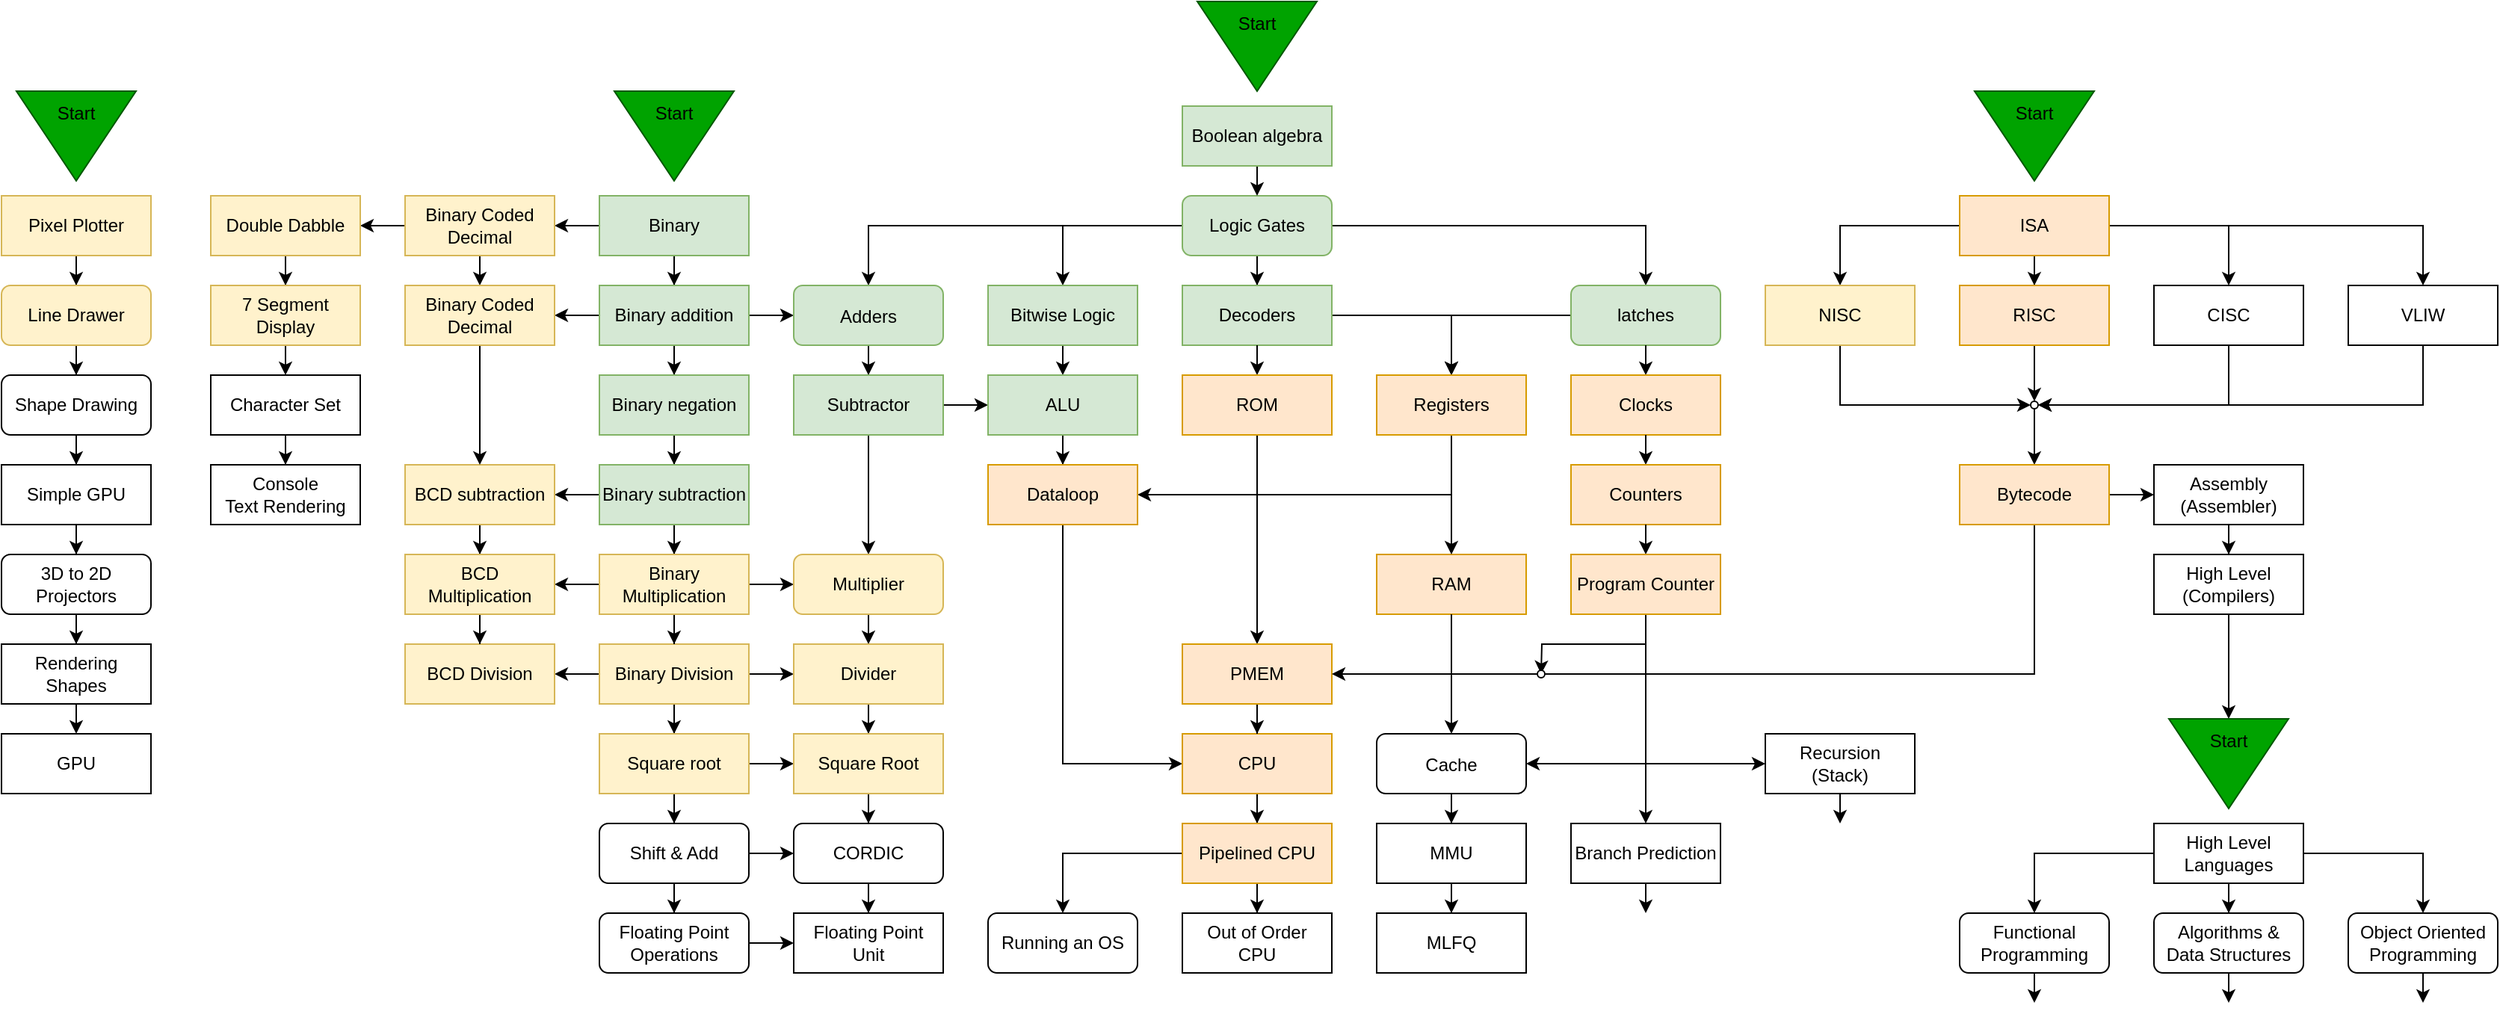 <mxfile version="20.8.3" type="device" pages="4"><diagram id="IwssSK_p9D22S77ubPVE" name="Knowledge Map"><mxGraphModel dx="1877" dy="581" grid="1" gridSize="10" guides="1" tooltips="1" connect="1" arrows="1" fold="1" page="1" pageScale="1" pageWidth="827" pageHeight="1169" math="0" shadow="0"><root><mxCell id="0"/><mxCell id="1" parent="0"/><mxCell id="idJWofyPqD76pYIMuWjh-70" style="edgeStyle=orthogonalEdgeStyle;rounded=0;orthogonalLoop=1;jettySize=auto;html=1;entryX=0.5;entryY=0;entryDx=0;entryDy=0;fontSize=12;" parent="1" source="T8rQtC1NhWbE-KgKJLJK-5" target="T8rQtC1NhWbE-KgKJLJK-6" edge="1"><mxGeometry relative="1" as="geometry"/></mxCell><mxCell id="noL6Zwn1p8a0QqXjqLaH-19" style="edgeStyle=orthogonalEdgeStyle;rounded=0;orthogonalLoop=1;jettySize=auto;html=1;exitX=0;exitY=0.5;exitDx=0;exitDy=0;entryX=1;entryY=0.5;entryDx=0;entryDy=0;" parent="1" source="T8rQtC1NhWbE-KgKJLJK-5" target="noL6Zwn1p8a0QqXjqLaH-17" edge="1"><mxGeometry relative="1" as="geometry"/></mxCell><mxCell id="T8rQtC1NhWbE-KgKJLJK-5" value="Binary" style="rounded=0;whiteSpace=wrap;html=1;fillColor=#d5e8d4;strokeColor=#82b366;" parent="1" vertex="1"><mxGeometry x="170" y="180" width="100" height="40" as="geometry"/></mxCell><mxCell id="T8rQtC1NhWbE-KgKJLJK-123" style="edgeStyle=orthogonalEdgeStyle;rounded=0;orthogonalLoop=1;jettySize=auto;html=1;exitX=1;exitY=0.5;exitDx=0;exitDy=0;entryX=0;entryY=0.5;entryDx=0;entryDy=0;fontSize=12;" parent="1" source="T8rQtC1NhWbE-KgKJLJK-6" target="T8rQtC1NhWbE-KgKJLJK-120" edge="1"><mxGeometry relative="1" as="geometry"/></mxCell><mxCell id="idJWofyPqD76pYIMuWjh-68" style="edgeStyle=orthogonalEdgeStyle;rounded=0;orthogonalLoop=1;jettySize=auto;html=1;entryX=0.5;entryY=0;entryDx=0;entryDy=0;fontSize=12;" parent="1" source="T8rQtC1NhWbE-KgKJLJK-6" target="T8rQtC1NhWbE-KgKJLJK-7" edge="1"><mxGeometry relative="1" as="geometry"/></mxCell><mxCell id="JxPK-o-dlAkDuVR7hz93-11" style="edgeStyle=orthogonalEdgeStyle;rounded=0;orthogonalLoop=1;jettySize=auto;html=1;exitX=0;exitY=0.5;exitDx=0;exitDy=0;" parent="1" source="T8rQtC1NhWbE-KgKJLJK-6" target="JxPK-o-dlAkDuVR7hz93-9" edge="1"><mxGeometry relative="1" as="geometry"/></mxCell><mxCell id="T8rQtC1NhWbE-KgKJLJK-6" value="Binary addition" style="rounded=0;whiteSpace=wrap;html=1;fillColor=#d5e8d4;strokeColor=#82b366;" parent="1" vertex="1"><mxGeometry x="170" y="240" width="100" height="40" as="geometry"/></mxCell><mxCell id="idJWofyPqD76pYIMuWjh-69" style="edgeStyle=orthogonalEdgeStyle;rounded=0;orthogonalLoop=1;jettySize=auto;html=1;entryX=0.5;entryY=0;entryDx=0;entryDy=0;fontSize=12;" parent="1" source="T8rQtC1NhWbE-KgKJLJK-7" target="T8rQtC1NhWbE-KgKJLJK-17" edge="1"><mxGeometry relative="1" as="geometry"/></mxCell><mxCell id="T8rQtC1NhWbE-KgKJLJK-7" value="Binary negation" style="rounded=0;whiteSpace=wrap;html=1;fillColor=#d5e8d4;strokeColor=#82b366;" parent="1" vertex="1"><mxGeometry x="170" y="300" width="100" height="40" as="geometry"/></mxCell><mxCell id="T8rQtC1NhWbE-KgKJLJK-11" value="" style="triangle;whiteSpace=wrap;html=1;rotation=90;fillColor=#00A300;strokeColor=#005700;fontColor=#ffffff;" parent="1" vertex="1"><mxGeometry x="580" y="40" width="60" height="80" as="geometry"/></mxCell><mxCell id="T8rQtC1NhWbE-KgKJLJK-12" value="Start" style="text;html=1;strokeColor=none;fillColor=none;align=center;verticalAlign=middle;whiteSpace=wrap;rounded=0;" parent="1" vertex="1"><mxGeometry x="580" y="50" width="60" height="30" as="geometry"/></mxCell><mxCell id="T8rQtC1NhWbE-KgKJLJK-90" style="edgeStyle=orthogonalEdgeStyle;rounded=0;orthogonalLoop=1;jettySize=auto;html=1;fontSize=14;" parent="1" source="T8rQtC1NhWbE-KgKJLJK-13" target="T8rQtC1NhWbE-KgKJLJK-37" edge="1"><mxGeometry relative="1" as="geometry"/></mxCell><mxCell id="T8rQtC1NhWbE-KgKJLJK-117" style="edgeStyle=orthogonalEdgeStyle;rounded=0;orthogonalLoop=1;jettySize=auto;html=1;exitX=0;exitY=0.5;exitDx=0;exitDy=0;fontSize=14;entryX=0.5;entryY=0;entryDx=0;entryDy=0;" parent="1" source="T8rQtC1NhWbE-KgKJLJK-13" target="T8rQtC1NhWbE-KgKJLJK-120" edge="1"><mxGeometry relative="1" as="geometry"><mxPoint x="365" y="200" as="targetPoint"/></mxGeometry></mxCell><mxCell id="T8rQtC1NhWbE-KgKJLJK-129" style="edgeStyle=orthogonalEdgeStyle;rounded=0;orthogonalLoop=1;jettySize=auto;html=1;exitX=1;exitY=0.5;exitDx=0;exitDy=0;entryX=0.5;entryY=0;entryDx=0;entryDy=0;fontSize=12;" parent="1" source="T8rQtC1NhWbE-KgKJLJK-13" target="T8rQtC1NhWbE-KgKJLJK-34" edge="1"><mxGeometry relative="1" as="geometry"/></mxCell><mxCell id="l5fFcWF6RfPe-wyN7eGA-2" style="edgeStyle=orthogonalEdgeStyle;rounded=0;orthogonalLoop=1;jettySize=auto;html=1;entryX=0.5;entryY=0;entryDx=0;entryDy=0;" parent="1" source="T8rQtC1NhWbE-KgKJLJK-13" target="T8rQtC1NhWbE-KgKJLJK-105" edge="1"><mxGeometry relative="1" as="geometry"/></mxCell><UserObject label="Logic Gates" link="data:page/id,x8H9e7qvpK3gjb9wUWKh" id="T8rQtC1NhWbE-KgKJLJK-13"><mxCell style="rounded=1;whiteSpace=wrap;html=1;fillColor=#d5e8d4;strokeColor=#82b366;" parent="1" vertex="1"><mxGeometry x="560" y="180" width="100" height="40" as="geometry"/></mxCell></UserObject><mxCell id="idJWofyPqD76pYIMuWjh-74" style="edgeStyle=orthogonalEdgeStyle;rounded=0;orthogonalLoop=1;jettySize=auto;html=1;entryX=0.5;entryY=0;entryDx=0;entryDy=0;fontSize=12;" parent="1" source="T8rQtC1NhWbE-KgKJLJK-17" target="idJWofyPqD76pYIMuWjh-73" edge="1"><mxGeometry relative="1" as="geometry"/></mxCell><mxCell id="JxPK-o-dlAkDuVR7hz93-6" style="edgeStyle=orthogonalEdgeStyle;rounded=0;orthogonalLoop=1;jettySize=auto;html=1;entryX=1;entryY=0.5;entryDx=0;entryDy=0;" parent="1" source="T8rQtC1NhWbE-KgKJLJK-17" target="JxPK-o-dlAkDuVR7hz93-2" edge="1"><mxGeometry relative="1" as="geometry"/></mxCell><mxCell id="T8rQtC1NhWbE-KgKJLJK-17" value="Binary subtraction" style="rounded=0;whiteSpace=wrap;html=1;fillColor=#d5e8d4;strokeColor=#82b366;" parent="1" vertex="1"><mxGeometry x="170" y="360" width="100" height="40" as="geometry"/></mxCell><mxCell id="T8rQtC1NhWbE-KgKJLJK-28" value="" style="endArrow=classic;html=1;rounded=0;fontSize=10;" parent="1" source="T8rQtC1NhWbE-KgKJLJK-6" edge="1"><mxGeometry x="-1" y="-100" width="50" height="50" relative="1" as="geometry"><mxPoint x="262.83" y="260.0" as="sourcePoint"/><mxPoint x="262.83" y="280.0" as="targetPoint"/><mxPoint y="-10" as="offset"/><Array as="points"><mxPoint x="263" y="280"/></Array></mxGeometry></mxCell><mxCell id="T8rQtC1NhWbE-KgKJLJK-131" style="edgeStyle=orthogonalEdgeStyle;rounded=0;orthogonalLoop=1;jettySize=auto;html=1;exitX=0;exitY=0.5;exitDx=0;exitDy=0;entryX=0.5;entryY=0;entryDx=0;entryDy=0;fontSize=12;" parent="1" source="T8rQtC1NhWbE-KgKJLJK-34" target="T8rQtC1NhWbE-KgKJLJK-100" edge="1"><mxGeometry relative="1" as="geometry"/></mxCell><UserObject label="latches" link="data:page/id,xXaT7YOIKjK9uHqn3oWq" id="T8rQtC1NhWbE-KgKJLJK-34"><mxCell style="rounded=1;whiteSpace=wrap;html=1;fillColor=#d5e8d4;strokeColor=#82b366;" parent="1" vertex="1"><mxGeometry x="820" y="240" width="100" height="40" as="geometry"/></mxCell></UserObject><mxCell id="T8rQtC1NhWbE-KgKJLJK-35" value="" style="endArrow=classic;html=1;rounded=0;fontSize=10;entryX=0.5;entryY=0;entryDx=0;entryDy=0;" parent="1" source="T8rQtC1NhWbE-KgKJLJK-34" target="T8rQtC1NhWbE-KgKJLJK-47" edge="1"><mxGeometry x="-1" y="-100" width="50" height="50" relative="1" as="geometry"><mxPoint x="869.92" y="280.0" as="sourcePoint"/><mxPoint x="869.92" y="300.0" as="targetPoint"/><mxPoint y="-10" as="offset"/></mxGeometry></mxCell><mxCell id="T8rQtC1NhWbE-KgKJLJK-104" style="edgeStyle=orthogonalEdgeStyle;rounded=0;orthogonalLoop=1;jettySize=auto;html=1;fontSize=14;" parent="1" source="T8rQtC1NhWbE-KgKJLJK-37" target="T8rQtC1NhWbE-KgKJLJK-100" edge="1"><mxGeometry relative="1" as="geometry"/></mxCell><mxCell id="T8rQtC1NhWbE-KgKJLJK-37" value="Decoders" style="rounded=0;whiteSpace=wrap;html=1;fillColor=#d5e8d4;strokeColor=#82b366;" parent="1" vertex="1"><mxGeometry x="560" y="240" width="100" height="40" as="geometry"/></mxCell><mxCell id="T8rQtC1NhWbE-KgKJLJK-38" value="" style="endArrow=classic;html=1;rounded=0;fontSize=10;" parent="1" source="T8rQtC1NhWbE-KgKJLJK-37" target="T8rQtC1NhWbE-KgKJLJK-57" edge="1"><mxGeometry x="-1" y="-100" width="50" height="50" relative="1" as="geometry"><mxPoint x="610" y="280.0" as="sourcePoint"/><mxPoint x="610" y="300.0" as="targetPoint"/><mxPoint y="-10" as="offset"/></mxGeometry></mxCell><mxCell id="l5fFcWF6RfPe-wyN7eGA-1" style="edgeStyle=orthogonalEdgeStyle;rounded=0;orthogonalLoop=1;jettySize=auto;html=1;exitX=0.5;exitY=1;exitDx=0;exitDy=0;entryX=0.5;entryY=0;entryDx=0;entryDy=0;" parent="1" source="T8rQtC1NhWbE-KgKJLJK-39" target="T8rQtC1NhWbE-KgKJLJK-13" edge="1"><mxGeometry relative="1" as="geometry"/></mxCell><mxCell id="T8rQtC1NhWbE-KgKJLJK-39" value="Boolean algebra" style="rounded=0;whiteSpace=wrap;html=1;fillColor=#d5e8d4;strokeColor=#82b366;" parent="1" vertex="1"><mxGeometry x="560" y="120" width="100" height="40" as="geometry"/></mxCell><mxCell id="T8rQtC1NhWbE-KgKJLJK-47" value="Clocks" style="rounded=0;whiteSpace=wrap;html=1;fillColor=#ffe6cc;strokeColor=#d79b00;" parent="1" vertex="1"><mxGeometry x="820" y="300" width="100" height="40" as="geometry"/></mxCell><mxCell id="T8rQtC1NhWbE-KgKJLJK-48" value="" style="endArrow=classic;html=1;rounded=0;fontSize=10;" parent="1" source="T8rQtC1NhWbE-KgKJLJK-47" target="T8rQtC1NhWbE-KgKJLJK-49" edge="1"><mxGeometry x="-1" y="-100" width="50" height="50" relative="1" as="geometry"><mxPoint x="870" y="340" as="sourcePoint"/><mxPoint x="870" y="360" as="targetPoint"/><mxPoint y="-10" as="offset"/></mxGeometry></mxCell><mxCell id="T8rQtC1NhWbE-KgKJLJK-49" value="Counters" style="rounded=0;whiteSpace=wrap;html=1;fillColor=#ffe6cc;strokeColor=#d79b00;" parent="1" vertex="1"><mxGeometry x="820" y="360" width="100" height="40" as="geometry"/></mxCell><mxCell id="T8rQtC1NhWbE-KgKJLJK-50" value="" style="endArrow=classic;html=1;rounded=0;fontSize=10;" parent="1" edge="1"><mxGeometry x="-1" y="-100" width="50" height="50" relative="1" as="geometry"><mxPoint x="870" y="400" as="sourcePoint"/><mxPoint x="870" y="420" as="targetPoint"/><mxPoint y="-10" as="offset"/></mxGeometry></mxCell><mxCell id="idJWofyPqD76pYIMuWjh-1" style="edgeStyle=orthogonalEdgeStyle;rounded=0;orthogonalLoop=1;jettySize=auto;html=1;entryX=1;entryY=0.5;entryDx=0;entryDy=0;fontSize=12;exitX=0.5;exitY=1;exitDx=0;exitDy=0;" parent="1" source="T8rQtC1NhWbE-KgKJLJK-51" target="T8rQtC1NhWbE-KgKJLJK-118" edge="1"><mxGeometry relative="1" as="geometry"/></mxCell><mxCell id="idJWofyPqD76pYIMuWjh-42" style="edgeStyle=orthogonalEdgeStyle;rounded=0;orthogonalLoop=1;jettySize=auto;html=1;exitX=0.5;exitY=1;exitDx=0;exitDy=0;fontSize=12;" parent="1" source="T8rQtC1NhWbE-KgKJLJK-51" edge="1"><mxGeometry relative="1" as="geometry"><mxPoint x="800" y="500" as="targetPoint"/></mxGeometry></mxCell><mxCell id="noL6Zwn1p8a0QqXjqLaH-12" style="edgeStyle=orthogonalEdgeStyle;rounded=0;orthogonalLoop=1;jettySize=auto;html=1;entryX=0.5;entryY=0;entryDx=0;entryDy=0;" parent="1" source="T8rQtC1NhWbE-KgKJLJK-51" target="noL6Zwn1p8a0QqXjqLaH-11" edge="1"><mxGeometry relative="1" as="geometry"/></mxCell><mxCell id="9Yh9oi0NJUhHSXKj6lHp-3" style="edgeStyle=orthogonalEdgeStyle;rounded=0;orthogonalLoop=1;jettySize=auto;html=1;exitX=0.5;exitY=1;exitDx=0;exitDy=0;entryX=0;entryY=0.5;entryDx=0;entryDy=0;" parent="1" source="T8rQtC1NhWbE-KgKJLJK-51" target="9Yh9oi0NJUhHSXKj6lHp-2" edge="1"><mxGeometry relative="1" as="geometry"/></mxCell><mxCell id="T8rQtC1NhWbE-KgKJLJK-51" value="Program Counter" style="rounded=0;whiteSpace=wrap;html=1;fillColor=#ffe6cc;strokeColor=#d79b00;" parent="1" vertex="1"><mxGeometry x="820" y="420" width="100" height="40" as="geometry"/></mxCell><mxCell id="idJWofyPqD76pYIMuWjh-16" style="edgeStyle=orthogonalEdgeStyle;rounded=0;orthogonalLoop=1;jettySize=auto;html=1;entryX=0.5;entryY=0;entryDx=0;entryDy=0;fontSize=12;" parent="1" source="T8rQtC1NhWbE-KgKJLJK-57" target="idJWofyPqD76pYIMuWjh-15" edge="1"><mxGeometry relative="1" as="geometry"/></mxCell><mxCell id="T8rQtC1NhWbE-KgKJLJK-57" value="ROM" style="rounded=0;whiteSpace=wrap;html=1;fillColor=#ffe6cc;strokeColor=#d79b00;" parent="1" vertex="1"><mxGeometry x="560" y="300" width="100" height="40" as="geometry"/></mxCell><mxCell id="T8rQtC1NhWbE-KgKJLJK-82" value="RAM" style="rounded=0;whiteSpace=wrap;html=1;fillColor=#ffe6cc;strokeColor=#d79b00;" parent="1" vertex="1"><mxGeometry x="690" y="420" width="100" height="40" as="geometry"/></mxCell><mxCell id="T8rQtC1NhWbE-KgKJLJK-83" value="" style="endArrow=classic;html=1;rounded=0;fontSize=10;" parent="1" source="T8rQtC1NhWbE-KgKJLJK-82" target="T8rQtC1NhWbE-KgKJLJK-118" edge="1"><mxGeometry x="-1" y="-100" width="50" height="50" relative="1" as="geometry"><mxPoint x="740" y="400.0" as="sourcePoint"/><mxPoint x="740" y="480" as="targetPoint"/><mxPoint y="-10" as="offset"/></mxGeometry></mxCell><mxCell id="T8rQtC1NhWbE-KgKJLJK-102" style="edgeStyle=orthogonalEdgeStyle;rounded=0;orthogonalLoop=1;jettySize=auto;html=1;entryX=0.5;entryY=0;entryDx=0;entryDy=0;fontSize=14;" parent="1" source="T8rQtC1NhWbE-KgKJLJK-100" target="T8rQtC1NhWbE-KgKJLJK-82" edge="1"><mxGeometry relative="1" as="geometry"/></mxCell><mxCell id="T8rQtC1NhWbE-KgKJLJK-133" style="edgeStyle=orthogonalEdgeStyle;rounded=0;orthogonalLoop=1;jettySize=auto;html=1;exitX=0.5;exitY=1;exitDx=0;exitDy=0;fontSize=12;entryX=1;entryY=0.5;entryDx=0;entryDy=0;" parent="1" source="T8rQtC1NhWbE-KgKJLJK-100" target="T8rQtC1NhWbE-KgKJLJK-135" edge="1"><mxGeometry relative="1" as="geometry"><mxPoint x="610" y="400" as="targetPoint"/><Array as="points"><mxPoint x="740" y="380"/></Array></mxGeometry></mxCell><mxCell id="T8rQtC1NhWbE-KgKJLJK-100" value="Registers" style="rounded=0;whiteSpace=wrap;html=1;fillColor=#ffe6cc;strokeColor=#d79b00;" parent="1" vertex="1"><mxGeometry x="690" y="300" width="100" height="40" as="geometry"/></mxCell><mxCell id="l5fFcWF6RfPe-wyN7eGA-5" style="edgeStyle=orthogonalEdgeStyle;rounded=0;orthogonalLoop=1;jettySize=auto;html=1;exitX=0.5;exitY=1;exitDx=0;exitDy=0;entryX=0.5;entryY=0;entryDx=0;entryDy=0;" parent="1" source="T8rQtC1NhWbE-KgKJLJK-105" target="T8rQtC1NhWbE-KgKJLJK-128" edge="1"><mxGeometry relative="1" as="geometry"/></mxCell><mxCell id="T8rQtC1NhWbE-KgKJLJK-105" value="Bitwise Logic" style="rounded=0;whiteSpace=wrap;html=1;fillColor=#d5e8d4;strokeColor=#82b366;" parent="1" vertex="1"><mxGeometry x="430" y="240" width="100" height="40" as="geometry"/></mxCell><mxCell id="idJWofyPqD76pYIMuWjh-3" style="edgeStyle=orthogonalEdgeStyle;rounded=0;orthogonalLoop=1;jettySize=auto;html=1;fontSize=12;" parent="1" source="T8rQtC1NhWbE-KgKJLJK-118" target="T8rQtC1NhWbE-KgKJLJK-138" edge="1"><mxGeometry relative="1" as="geometry"/></mxCell><mxCell id="T8rQtC1NhWbE-KgKJLJK-118" value="&lt;font style=&quot;font-size: 12px;&quot;&gt;Cache&lt;/font&gt;" style="rounded=1;whiteSpace=wrap;html=1;fontSize=14;" parent="1" vertex="1"><mxGeometry x="690" y="540" width="100" height="40" as="geometry"/></mxCell><mxCell id="T8rQtC1NhWbE-KgKJLJK-122" style="edgeStyle=orthogonalEdgeStyle;rounded=0;orthogonalLoop=1;jettySize=auto;html=1;fontSize=14;entryX=0.5;entryY=0;entryDx=0;entryDy=0;" parent="1" source="T8rQtC1NhWbE-KgKJLJK-120" target="T8rQtC1NhWbE-KgKJLJK-124" edge="1"><mxGeometry relative="1" as="geometry"><mxPoint x="350" y="300" as="targetPoint"/></mxGeometry></mxCell><UserObject label="&lt;span style=&quot;font-size: 12px;&quot;&gt;Adders&lt;/span&gt;" link="data:page/id,Djy4OmKW3Ihp5cy1kzOE" id="T8rQtC1NhWbE-KgKJLJK-120"><mxCell style="rounded=1;whiteSpace=wrap;html=1;fontSize=14;fillColor=#d5e8d4;strokeColor=#82b366;" parent="1" vertex="1"><mxGeometry x="300" y="240" width="100" height="40" as="geometry"/></mxCell></UserObject><mxCell id="idJWofyPqD76pYIMuWjh-84" style="edgeStyle=orthogonalEdgeStyle;rounded=0;orthogonalLoop=1;jettySize=auto;html=1;exitX=0.5;exitY=1;exitDx=0;exitDy=0;entryX=0.5;entryY=0;entryDx=0;entryDy=0;fontSize=12;" parent="1" source="T8rQtC1NhWbE-KgKJLJK-124" target="idJWofyPqD76pYIMuWjh-78" edge="1"><mxGeometry relative="1" as="geometry"/></mxCell><mxCell id="l5fFcWF6RfPe-wyN7eGA-3" style="edgeStyle=orthogonalEdgeStyle;rounded=0;orthogonalLoop=1;jettySize=auto;html=1;entryX=0;entryY=0.5;entryDx=0;entryDy=0;" parent="1" source="T8rQtC1NhWbE-KgKJLJK-124" target="T8rQtC1NhWbE-KgKJLJK-128" edge="1"><mxGeometry relative="1" as="geometry"/></mxCell><mxCell id="T8rQtC1NhWbE-KgKJLJK-124" value="Subtractor" style="rounded=0;whiteSpace=wrap;html=1;fillColor=#d5e8d4;strokeColor=#82b366;" parent="1" vertex="1"><mxGeometry x="300" y="300" width="100" height="40" as="geometry"/></mxCell><mxCell id="l5fFcWF6RfPe-wyN7eGA-4" style="edgeStyle=orthogonalEdgeStyle;rounded=0;orthogonalLoop=1;jettySize=auto;html=1;entryX=0.5;entryY=0;entryDx=0;entryDy=0;" parent="1" source="T8rQtC1NhWbE-KgKJLJK-128" target="T8rQtC1NhWbE-KgKJLJK-135" edge="1"><mxGeometry relative="1" as="geometry"/></mxCell><mxCell id="T8rQtC1NhWbE-KgKJLJK-128" value="ALU" style="rounded=0;whiteSpace=wrap;html=1;fillColor=#d5e8d4;strokeColor=#82b366;" parent="1" vertex="1"><mxGeometry x="430" y="300" width="100" height="40" as="geometry"/></mxCell><mxCell id="idJWofyPqD76pYIMuWjh-10" style="edgeStyle=orthogonalEdgeStyle;rounded=0;orthogonalLoop=1;jettySize=auto;html=1;exitX=0.5;exitY=1;exitDx=0;exitDy=0;entryX=0;entryY=0.5;entryDx=0;entryDy=0;fontSize=12;" parent="1" source="T8rQtC1NhWbE-KgKJLJK-135" target="idJWofyPqD76pYIMuWjh-6" edge="1"><mxGeometry relative="1" as="geometry"/></mxCell><mxCell id="T8rQtC1NhWbE-KgKJLJK-135" value="Dataloop" style="rounded=0;whiteSpace=wrap;html=1;fillColor=#ffe6cc;strokeColor=#d79b00;" parent="1" vertex="1"><mxGeometry x="430" y="360" width="100" height="40" as="geometry"/></mxCell><mxCell id="noL6Zwn1p8a0QqXjqLaH-2" style="edgeStyle=orthogonalEdgeStyle;rounded=0;orthogonalLoop=1;jettySize=auto;html=1;" parent="1" source="T8rQtC1NhWbE-KgKJLJK-138" target="noL6Zwn1p8a0QqXjqLaH-1" edge="1"><mxGeometry relative="1" as="geometry"/></mxCell><mxCell id="T8rQtC1NhWbE-KgKJLJK-138" value="MMU" style="rounded=0;whiteSpace=wrap;html=1;" parent="1" vertex="1"><mxGeometry x="690" y="600" width="100" height="40" as="geometry"/></mxCell><mxCell id="noL6Zwn1p8a0QqXjqLaH-14" style="edgeStyle=orthogonalEdgeStyle;rounded=0;orthogonalLoop=1;jettySize=auto;html=1;entryX=0.5;entryY=0;entryDx=0;entryDy=0;" parent="1" source="idJWofyPqD76pYIMuWjh-6" target="noL6Zwn1p8a0QqXjqLaH-13" edge="1"><mxGeometry relative="1" as="geometry"/></mxCell><mxCell id="idJWofyPqD76pYIMuWjh-6" value="CPU" style="rounded=0;whiteSpace=wrap;html=1;fillColor=#ffe6cc;strokeColor=#d79b00;" parent="1" vertex="1"><mxGeometry x="560" y="540" width="100" height="40" as="geometry"/></mxCell><mxCell id="idJWofyPqD76pYIMuWjh-20" style="edgeStyle=orthogonalEdgeStyle;rounded=0;orthogonalLoop=1;jettySize=auto;html=1;entryX=0.5;entryY=0;entryDx=0;entryDy=0;fontSize=12;" parent="1" source="idJWofyPqD76pYIMuWjh-15" target="idJWofyPqD76pYIMuWjh-6" edge="1"><mxGeometry relative="1" as="geometry"/></mxCell><mxCell id="idJWofyPqD76pYIMuWjh-15" value="PMEM" style="rounded=0;whiteSpace=wrap;html=1;fillColor=#ffe6cc;strokeColor=#d79b00;" parent="1" vertex="1"><mxGeometry x="560" y="480" width="100" height="40" as="geometry"/></mxCell><mxCell id="idJWofyPqD76pYIMuWjh-32" style="edgeStyle=orthogonalEdgeStyle;rounded=0;orthogonalLoop=1;jettySize=auto;html=1;entryX=0.5;entryY=0;entryDx=0;entryDy=0;fontSize=12;" parent="1" source="idJWofyPqD76pYIMuWjh-25" target="idJWofyPqD76pYIMuWjh-30" edge="1"><mxGeometry relative="1" as="geometry"/></mxCell><mxCell id="idJWofyPqD76pYIMuWjh-33" style="edgeStyle=orthogonalEdgeStyle;rounded=0;orthogonalLoop=1;jettySize=auto;html=1;exitX=1;exitY=0.5;exitDx=0;exitDy=0;entryX=0.5;entryY=0;entryDx=0;entryDy=0;fontSize=12;" parent="1" source="idJWofyPqD76pYIMuWjh-25" target="idJWofyPqD76pYIMuWjh-31" edge="1"><mxGeometry relative="1" as="geometry"><Array as="points"><mxPoint x="1260" y="200"/></Array></mxGeometry></mxCell><mxCell id="idJWofyPqD76pYIMuWjh-34" style="edgeStyle=orthogonalEdgeStyle;rounded=0;orthogonalLoop=1;jettySize=auto;html=1;entryX=0.5;entryY=0;entryDx=0;entryDy=0;fontSize=12;" parent="1" source="idJWofyPqD76pYIMuWjh-25" target="idJWofyPqD76pYIMuWjh-29" edge="1"><mxGeometry relative="1" as="geometry"/></mxCell><mxCell id="6MJ4714xYjXrP88n8pu0-2" style="edgeStyle=orthogonalEdgeStyle;rounded=0;orthogonalLoop=1;jettySize=auto;html=1;" parent="1" source="idJWofyPqD76pYIMuWjh-25" target="6MJ4714xYjXrP88n8pu0-1" edge="1"><mxGeometry relative="1" as="geometry"/></mxCell><mxCell id="idJWofyPqD76pYIMuWjh-25" value="ISA" style="rounded=0;whiteSpace=wrap;html=1;fillColor=#ffe6cc;strokeColor=#d79b00;" parent="1" vertex="1"><mxGeometry x="1080" y="180" width="100" height="40" as="geometry"/></mxCell><mxCell id="idJWofyPqD76pYIMuWjh-39" style="edgeStyle=orthogonalEdgeStyle;rounded=0;orthogonalLoop=1;jettySize=auto;html=1;exitX=0.5;exitY=1;exitDx=0;exitDy=0;entryX=0.5;entryY=0;entryDx=0;entryDy=0;fontSize=12;startArrow=none;" parent="1" source="idJWofyPqD76pYIMuWjh-51" target="idJWofyPqD76pYIMuWjh-36" edge="1"><mxGeometry relative="1" as="geometry"/></mxCell><mxCell id="idJWofyPqD76pYIMuWjh-55" style="edgeStyle=orthogonalEdgeStyle;rounded=0;orthogonalLoop=1;jettySize=auto;html=1;entryX=0.5;entryY=0;entryDx=0;entryDy=0;fontSize=12;" parent="1" source="idJWofyPqD76pYIMuWjh-29" target="idJWofyPqD76pYIMuWjh-51" edge="1"><mxGeometry relative="1" as="geometry"/></mxCell><mxCell id="idJWofyPqD76pYIMuWjh-29" value="RISC" style="rounded=0;whiteSpace=wrap;html=1;fillColor=#ffe6cc;strokeColor=#d79b00;" parent="1" vertex="1"><mxGeometry x="1080" y="240" width="100" height="40" as="geometry"/></mxCell><mxCell id="idJWofyPqD76pYIMuWjh-54" style="edgeStyle=orthogonalEdgeStyle;rounded=0;orthogonalLoop=1;jettySize=auto;html=1;entryX=0;entryY=0.5;entryDx=0;entryDy=0;fontSize=12;exitX=0.5;exitY=1;exitDx=0;exitDy=0;" parent="1" source="idJWofyPqD76pYIMuWjh-30" target="idJWofyPqD76pYIMuWjh-51" edge="1"><mxGeometry relative="1" as="geometry"/></mxCell><mxCell id="idJWofyPqD76pYIMuWjh-30" value="NISC" style="rounded=0;whiteSpace=wrap;html=1;fillColor=#fff2cc;strokeColor=#d6b656;" parent="1" vertex="1"><mxGeometry x="950" y="240" width="100" height="40" as="geometry"/></mxCell><mxCell id="idJWofyPqD76pYIMuWjh-53" style="edgeStyle=orthogonalEdgeStyle;rounded=0;orthogonalLoop=1;jettySize=auto;html=1;exitX=0.5;exitY=1;exitDx=0;exitDy=0;entryX=1;entryY=0.5;entryDx=0;entryDy=0;fontSize=12;" parent="1" source="idJWofyPqD76pYIMuWjh-31" target="idJWofyPqD76pYIMuWjh-51" edge="1"><mxGeometry relative="1" as="geometry"/></mxCell><mxCell id="idJWofyPqD76pYIMuWjh-31" value="CISC" style="rounded=0;whiteSpace=wrap;html=1;" parent="1" vertex="1"><mxGeometry x="1210" y="240" width="100" height="40" as="geometry"/></mxCell><mxCell id="idJWofyPqD76pYIMuWjh-43" style="edgeStyle=orthogonalEdgeStyle;rounded=0;orthogonalLoop=1;jettySize=auto;html=1;entryX=1;entryY=0.5;entryDx=0;entryDy=0;fontSize=12;exitX=0.5;exitY=1;exitDx=0;exitDy=0;" parent="1" source="idJWofyPqD76pYIMuWjh-36" target="idJWofyPqD76pYIMuWjh-15" edge="1"><mxGeometry relative="1" as="geometry"><Array as="points"><mxPoint x="1130" y="500"/></Array></mxGeometry></mxCell><mxCell id="idJWofyPqD76pYIMuWjh-61" style="edgeStyle=orthogonalEdgeStyle;rounded=0;orthogonalLoop=1;jettySize=auto;html=1;entryX=0;entryY=0.5;entryDx=0;entryDy=0;fontSize=12;" parent="1" source="idJWofyPqD76pYIMuWjh-36" target="idJWofyPqD76pYIMuWjh-47" edge="1"><mxGeometry relative="1" as="geometry"/></mxCell><mxCell id="idJWofyPqD76pYIMuWjh-36" value="Bytecode" style="rounded=0;whiteSpace=wrap;html=1;fillColor=#ffe6cc;strokeColor=#d79b00;" parent="1" vertex="1"><mxGeometry x="1080" y="360" width="100" height="40" as="geometry"/></mxCell><mxCell id="idJWofyPqD76pYIMuWjh-44" value="" style="ellipse;whiteSpace=wrap;html=1;aspect=fixed;rounded=1;fontSize=12;" parent="1" vertex="1"><mxGeometry x="797.5" y="497.5" width="5" height="5" as="geometry"/></mxCell><mxCell id="idJWofyPqD76pYIMuWjh-62" style="edgeStyle=orthogonalEdgeStyle;rounded=0;orthogonalLoop=1;jettySize=auto;html=1;entryX=0.5;entryY=0;entryDx=0;entryDy=0;fontSize=12;" parent="1" source="idJWofyPqD76pYIMuWjh-47" target="idJWofyPqD76pYIMuWjh-48" edge="1"><mxGeometry relative="1" as="geometry"/></mxCell><mxCell id="idJWofyPqD76pYIMuWjh-47" value="Assembly&lt;br&gt;(Assembler)" style="rounded=0;whiteSpace=wrap;html=1;" parent="1" vertex="1"><mxGeometry x="1210" y="360" width="100" height="40" as="geometry"/></mxCell><mxCell id="noL6Zwn1p8a0QqXjqLaH-6" style="edgeStyle=orthogonalEdgeStyle;rounded=0;orthogonalLoop=1;jettySize=auto;html=1;exitX=0.5;exitY=1;exitDx=0;exitDy=0;entryX=0.5;entryY=0;entryDx=0;entryDy=0;" parent="1" source="idJWofyPqD76pYIMuWjh-48" target="sp9rDKvzf87ii6f6kOGq-14" edge="1"><mxGeometry relative="1" as="geometry"><mxPoint x="1260" y="530" as="targetPoint"/></mxGeometry></mxCell><mxCell id="idJWofyPqD76pYIMuWjh-48" value="High Level (Compilers)" style="rounded=0;whiteSpace=wrap;html=1;" parent="1" vertex="1"><mxGeometry x="1210" y="420" width="100" height="40" as="geometry"/></mxCell><mxCell id="idJWofyPqD76pYIMuWjh-51" value="" style="ellipse;whiteSpace=wrap;html=1;aspect=fixed;rounded=1;fontSize=12;" parent="1" vertex="1"><mxGeometry x="1127.5" y="317.5" width="5" height="5" as="geometry"/></mxCell><mxCell id="idJWofyPqD76pYIMuWjh-72" style="edgeStyle=orthogonalEdgeStyle;rounded=0;orthogonalLoop=1;jettySize=auto;html=1;entryX=0.5;entryY=0;entryDx=0;entryDy=0;fontSize=12;" parent="1" source="idJWofyPqD76pYIMuWjh-64" target="idJWofyPqD76pYIMuWjh-71" edge="1"><mxGeometry relative="1" as="geometry"/></mxCell><mxCell id="idJWofyPqD76pYIMuWjh-89" style="edgeStyle=orthogonalEdgeStyle;rounded=0;orthogonalLoop=1;jettySize=auto;html=1;exitX=1;exitY=0.5;exitDx=0;exitDy=0;entryX=0;entryY=0.5;entryDx=0;entryDy=0;fontSize=12;" parent="1" source="idJWofyPqD76pYIMuWjh-64" target="idJWofyPqD76pYIMuWjh-79" edge="1"><mxGeometry relative="1" as="geometry"/></mxCell><mxCell id="JxPK-o-dlAkDuVR7hz93-8" style="edgeStyle=orthogonalEdgeStyle;rounded=0;orthogonalLoop=1;jettySize=auto;html=1;exitX=0;exitY=0.5;exitDx=0;exitDy=0;" parent="1" source="idJWofyPqD76pYIMuWjh-64" target="JxPK-o-dlAkDuVR7hz93-3" edge="1"><mxGeometry relative="1" as="geometry"/></mxCell><mxCell id="idJWofyPqD76pYIMuWjh-64" value="Binary Division" style="rounded=0;whiteSpace=wrap;html=1;fillColor=#fff2cc;strokeColor=#d6b656;" parent="1" vertex="1"><mxGeometry x="170" y="480" width="100" height="40" as="geometry"/></mxCell><mxCell id="idJWofyPqD76pYIMuWjh-86" style="edgeStyle=orthogonalEdgeStyle;rounded=0;orthogonalLoop=1;jettySize=auto;html=1;entryX=0.5;entryY=0;entryDx=0;entryDy=0;fontSize=12;" parent="1" source="idJWofyPqD76pYIMuWjh-71" target="idJWofyPqD76pYIMuWjh-85" edge="1"><mxGeometry relative="1" as="geometry"/></mxCell><mxCell id="idJWofyPqD76pYIMuWjh-90" style="edgeStyle=orthogonalEdgeStyle;rounded=0;orthogonalLoop=1;jettySize=auto;html=1;exitX=1;exitY=0.5;exitDx=0;exitDy=0;entryX=0;entryY=0.5;entryDx=0;entryDy=0;fontSize=12;" parent="1" source="idJWofyPqD76pYIMuWjh-71" target="idJWofyPqD76pYIMuWjh-80" edge="1"><mxGeometry relative="1" as="geometry"/></mxCell><mxCell id="idJWofyPqD76pYIMuWjh-71" value="Square root" style="rounded=0;whiteSpace=wrap;html=1;fillColor=#fff2cc;strokeColor=#d6b656;" parent="1" vertex="1"><mxGeometry x="170" y="540" width="100" height="40" as="geometry"/></mxCell><mxCell id="idJWofyPqD76pYIMuWjh-75" style="edgeStyle=orthogonalEdgeStyle;rounded=0;orthogonalLoop=1;jettySize=auto;html=1;entryX=0.5;entryY=0;entryDx=0;entryDy=0;fontSize=12;" parent="1" source="idJWofyPqD76pYIMuWjh-73" target="idJWofyPqD76pYIMuWjh-64" edge="1"><mxGeometry relative="1" as="geometry"/></mxCell><mxCell id="idJWofyPqD76pYIMuWjh-88" style="edgeStyle=orthogonalEdgeStyle;rounded=0;orthogonalLoop=1;jettySize=auto;html=1;exitX=1;exitY=0.5;exitDx=0;exitDy=0;entryX=0;entryY=0.5;entryDx=0;entryDy=0;fontSize=12;" parent="1" source="idJWofyPqD76pYIMuWjh-73" target="idJWofyPqD76pYIMuWjh-78" edge="1"><mxGeometry relative="1" as="geometry"/></mxCell><mxCell id="JxPK-o-dlAkDuVR7hz93-7" style="edgeStyle=orthogonalEdgeStyle;rounded=0;orthogonalLoop=1;jettySize=auto;html=1;exitX=0;exitY=0.5;exitDx=0;exitDy=0;" parent="1" source="idJWofyPqD76pYIMuWjh-73" target="JxPK-o-dlAkDuVR7hz93-5" edge="1"><mxGeometry relative="1" as="geometry"/></mxCell><mxCell id="idJWofyPqD76pYIMuWjh-73" value="Binary Multiplication" style="rounded=0;whiteSpace=wrap;html=1;fillColor=#fff2cc;strokeColor=#d6b656;" parent="1" vertex="1"><mxGeometry x="170" y="420" width="100" height="40" as="geometry"/></mxCell><mxCell id="noL6Zwn1p8a0QqXjqLaH-42" style="edgeStyle=orthogonalEdgeStyle;rounded=0;orthogonalLoop=1;jettySize=auto;html=1;entryX=0.5;entryY=0;entryDx=0;entryDy=0;" parent="1" source="idJWofyPqD76pYIMuWjh-76" target="noL6Zwn1p8a0QqXjqLaH-40" edge="1"><mxGeometry relative="1" as="geometry"/></mxCell><mxCell id="idJWofyPqD76pYIMuWjh-76" value="CORDIC" style="rounded=1;whiteSpace=wrap;html=1;" parent="1" vertex="1"><mxGeometry x="300" y="600" width="100" height="40" as="geometry"/></mxCell><mxCell id="idJWofyPqD76pYIMuWjh-81" style="edgeStyle=orthogonalEdgeStyle;rounded=0;orthogonalLoop=1;jettySize=auto;html=1;entryX=0.5;entryY=0;entryDx=0;entryDy=0;fontSize=12;" parent="1" source="idJWofyPqD76pYIMuWjh-78" target="idJWofyPqD76pYIMuWjh-79" edge="1"><mxGeometry relative="1" as="geometry"/></mxCell><mxCell id="idJWofyPqD76pYIMuWjh-78" value="Multiplier" style="rounded=1;whiteSpace=wrap;html=1;fillColor=#fff2cc;strokeColor=#d6b656;" parent="1" vertex="1"><mxGeometry x="300" y="420" width="100" height="40" as="geometry"/></mxCell><mxCell id="idJWofyPqD76pYIMuWjh-82" style="edgeStyle=orthogonalEdgeStyle;rounded=0;orthogonalLoop=1;jettySize=auto;html=1;entryX=0.5;entryY=0;entryDx=0;entryDy=0;fontSize=12;" parent="1" source="idJWofyPqD76pYIMuWjh-79" target="idJWofyPqD76pYIMuWjh-80" edge="1"><mxGeometry relative="1" as="geometry"/></mxCell><mxCell id="idJWofyPqD76pYIMuWjh-79" value="Divider" style="rounded=0;whiteSpace=wrap;html=1;fillColor=#fff2cc;strokeColor=#d6b656;" parent="1" vertex="1"><mxGeometry x="300" y="480" width="100" height="40" as="geometry"/></mxCell><mxCell id="idJWofyPqD76pYIMuWjh-83" style="edgeStyle=orthogonalEdgeStyle;rounded=0;orthogonalLoop=1;jettySize=auto;html=1;entryX=0.5;entryY=0;entryDx=0;entryDy=0;fontSize=12;" parent="1" source="idJWofyPqD76pYIMuWjh-80" target="idJWofyPqD76pYIMuWjh-76" edge="1"><mxGeometry relative="1" as="geometry"/></mxCell><mxCell id="idJWofyPqD76pYIMuWjh-80" value="Square Root" style="rounded=0;whiteSpace=wrap;html=1;fillColor=#fff2cc;strokeColor=#d6b656;" parent="1" vertex="1"><mxGeometry x="300" y="540" width="100" height="40" as="geometry"/></mxCell><mxCell id="idJWofyPqD76pYIMuWjh-87" style="edgeStyle=orthogonalEdgeStyle;rounded=0;orthogonalLoop=1;jettySize=auto;html=1;exitX=1;exitY=0.5;exitDx=0;exitDy=0;entryX=0;entryY=0.5;entryDx=0;entryDy=0;fontSize=12;" parent="1" source="idJWofyPqD76pYIMuWjh-85" target="idJWofyPqD76pYIMuWjh-76" edge="1"><mxGeometry relative="1" as="geometry"/></mxCell><mxCell id="noL6Zwn1p8a0QqXjqLaH-39" style="edgeStyle=orthogonalEdgeStyle;rounded=0;orthogonalLoop=1;jettySize=auto;html=1;entryX=0.5;entryY=0;entryDx=0;entryDy=0;" parent="1" source="idJWofyPqD76pYIMuWjh-85" target="noL6Zwn1p8a0QqXjqLaH-38" edge="1"><mxGeometry x="1" y="30" relative="1" as="geometry"><mxPoint x="220" y="710.0" as="targetPoint"/><mxPoint x="-30" y="29" as="offset"/></mxGeometry></mxCell><mxCell id="idJWofyPqD76pYIMuWjh-85" value="Shift &amp;amp; Add" style="rounded=1;whiteSpace=wrap;html=1;" parent="1" vertex="1"><mxGeometry x="170" y="600" width="100" height="40" as="geometry"/></mxCell><mxCell id="noL6Zwn1p8a0QqXjqLaH-1" value="MLFQ" style="rounded=0;whiteSpace=wrap;html=1;" parent="1" vertex="1"><mxGeometry x="690" y="660" width="100" height="40" as="geometry"/></mxCell><mxCell id="noL6Zwn1p8a0QqXjqLaH-7" style="edgeStyle=orthogonalEdgeStyle;rounded=0;orthogonalLoop=1;jettySize=auto;html=1;exitX=0.5;exitY=1;exitDx=0;exitDy=0;" parent="1" source="noL6Zwn1p8a0QqXjqLaH-8" edge="1"><mxGeometry relative="1" as="geometry"><mxPoint x="1260" y="720" as="targetPoint"/></mxGeometry></mxCell><mxCell id="noL6Zwn1p8a0QqXjqLaH-8" value="Algorithms &amp;amp;&lt;br&gt;Data Structures" style="rounded=1;whiteSpace=wrap;html=1;" parent="1" vertex="1"><mxGeometry x="1210" y="660" width="100" height="40" as="geometry"/></mxCell><mxCell id="noL6Zwn1p8a0QqXjqLaH-10" style="edgeStyle=orthogonalEdgeStyle;rounded=0;orthogonalLoop=1;jettySize=auto;html=1;" parent="1" source="noL6Zwn1p8a0QqXjqLaH-11" edge="1"><mxGeometry relative="1" as="geometry"><mxPoint x="870" y="660" as="targetPoint"/></mxGeometry></mxCell><mxCell id="noL6Zwn1p8a0QqXjqLaH-11" value="Branch Prediction" style="rounded=0;whiteSpace=wrap;html=1;" parent="1" vertex="1"><mxGeometry x="820" y="600" width="100" height="40" as="geometry"/></mxCell><mxCell id="noL6Zwn1p8a0QqXjqLaH-16" style="edgeStyle=orthogonalEdgeStyle;rounded=0;orthogonalLoop=1;jettySize=auto;html=1;entryX=0.5;entryY=0;entryDx=0;entryDy=0;" parent="1" source="noL6Zwn1p8a0QqXjqLaH-13" target="noL6Zwn1p8a0QqXjqLaH-15" edge="1"><mxGeometry relative="1" as="geometry"/></mxCell><mxCell id="noL6Zwn1p8a0QqXjqLaH-73" style="edgeStyle=orthogonalEdgeStyle;rounded=0;orthogonalLoop=1;jettySize=auto;html=1;exitX=0;exitY=0.5;exitDx=0;exitDy=0;entryX=0.5;entryY=0;entryDx=0;entryDy=0;" parent="1" source="noL6Zwn1p8a0QqXjqLaH-13" target="noL6Zwn1p8a0QqXjqLaH-74" edge="1"><mxGeometry relative="1" as="geometry"><mxPoint x="510" y="619.579" as="targetPoint"/></mxGeometry></mxCell><mxCell id="noL6Zwn1p8a0QqXjqLaH-13" value="Pipelined CPU" style="rounded=0;whiteSpace=wrap;html=1;fillColor=#ffe6cc;strokeColor=#d79b00;" parent="1" vertex="1"><mxGeometry x="560" y="600" width="100" height="40" as="geometry"/></mxCell><mxCell id="noL6Zwn1p8a0QqXjqLaH-15" value="Out of Order&lt;br&gt;CPU" style="rounded=0;whiteSpace=wrap;html=1;" parent="1" vertex="1"><mxGeometry x="560" y="660" width="100" height="40" as="geometry"/></mxCell><mxCell id="noL6Zwn1p8a0QqXjqLaH-22" style="edgeStyle=orthogonalEdgeStyle;rounded=0;orthogonalLoop=1;jettySize=auto;html=1;" parent="1" source="noL6Zwn1p8a0QqXjqLaH-17" target="noL6Zwn1p8a0QqXjqLaH-20" edge="1"><mxGeometry relative="1" as="geometry"/></mxCell><mxCell id="JxPK-o-dlAkDuVR7hz93-10" style="edgeStyle=orthogonalEdgeStyle;rounded=0;orthogonalLoop=1;jettySize=auto;html=1;exitX=0.5;exitY=1;exitDx=0;exitDy=0;entryX=0.5;entryY=0;entryDx=0;entryDy=0;" parent="1" source="noL6Zwn1p8a0QqXjqLaH-17" target="JxPK-o-dlAkDuVR7hz93-9" edge="1"><mxGeometry relative="1" as="geometry"/></mxCell><mxCell id="noL6Zwn1p8a0QqXjqLaH-17" value="Binary Coded&lt;br&gt;Decimal" style="rounded=0;whiteSpace=wrap;html=1;fillColor=#fff2cc;strokeColor=#d6b656;" parent="1" vertex="1"><mxGeometry x="40" y="180" width="100" height="40" as="geometry"/></mxCell><mxCell id="noL6Zwn1p8a0QqXjqLaH-63" style="edgeStyle=orthogonalEdgeStyle;rounded=0;orthogonalLoop=1;jettySize=auto;html=1;entryX=0.5;entryY=0;entryDx=0;entryDy=0;" parent="1" source="noL6Zwn1p8a0QqXjqLaH-20" target="noL6Zwn1p8a0QqXjqLaH-46" edge="1"><mxGeometry relative="1" as="geometry"/></mxCell><mxCell id="noL6Zwn1p8a0QqXjqLaH-20" value="Double Dabble" style="rounded=0;whiteSpace=wrap;html=1;fillColor=#fff2cc;strokeColor=#d6b656;" parent="1" vertex="1"><mxGeometry x="-90" y="180" width="100" height="40" as="geometry"/></mxCell><mxCell id="noL6Zwn1p8a0QqXjqLaH-29" style="edgeStyle=orthogonalEdgeStyle;rounded=0;orthogonalLoop=1;jettySize=auto;html=1;entryX=0.5;entryY=0;entryDx=0;entryDy=0;" parent="1" source="noL6Zwn1p8a0QqXjqLaH-28" target="noL6Zwn1p8a0QqXjqLaH-8" edge="1"><mxGeometry relative="1" as="geometry"/></mxCell><mxCell id="noL6Zwn1p8a0QqXjqLaH-34" style="edgeStyle=orthogonalEdgeStyle;rounded=0;orthogonalLoop=1;jettySize=auto;html=1;entryX=0.5;entryY=0;entryDx=0;entryDy=0;" parent="1" source="noL6Zwn1p8a0QqXjqLaH-28" target="noL6Zwn1p8a0QqXjqLaH-33" edge="1"><mxGeometry relative="1" as="geometry"/></mxCell><mxCell id="noL6Zwn1p8a0QqXjqLaH-35" style="edgeStyle=orthogonalEdgeStyle;rounded=0;orthogonalLoop=1;jettySize=auto;html=1;entryX=0.5;entryY=0;entryDx=0;entryDy=0;" parent="1" source="noL6Zwn1p8a0QqXjqLaH-28" target="noL6Zwn1p8a0QqXjqLaH-31" edge="1"><mxGeometry relative="1" as="geometry"/></mxCell><mxCell id="noL6Zwn1p8a0QqXjqLaH-28" value="High Level Languages" style="rounded=0;whiteSpace=wrap;html=1;" parent="1" vertex="1"><mxGeometry x="1210" y="600" width="100" height="40" as="geometry"/></mxCell><mxCell id="noL6Zwn1p8a0QqXjqLaH-30" style="edgeStyle=orthogonalEdgeStyle;rounded=0;orthogonalLoop=1;jettySize=auto;html=1;exitX=0.5;exitY=1;exitDx=0;exitDy=0;" parent="1" source="noL6Zwn1p8a0QqXjqLaH-31" edge="1"><mxGeometry relative="1" as="geometry"><mxPoint x="1130" y="720.0" as="targetPoint"/></mxGeometry></mxCell><mxCell id="noL6Zwn1p8a0QqXjqLaH-31" value="Functional&lt;br&gt;Programming" style="rounded=1;whiteSpace=wrap;html=1;" parent="1" vertex="1"><mxGeometry x="1080" y="660" width="100" height="40" as="geometry"/></mxCell><mxCell id="noL6Zwn1p8a0QqXjqLaH-32" style="edgeStyle=orthogonalEdgeStyle;rounded=0;orthogonalLoop=1;jettySize=auto;html=1;exitX=0.5;exitY=1;exitDx=0;exitDy=0;" parent="1" source="noL6Zwn1p8a0QqXjqLaH-33" edge="1"><mxGeometry relative="1" as="geometry"><mxPoint x="1390" y="720.0" as="targetPoint"/></mxGeometry></mxCell><mxCell id="noL6Zwn1p8a0QqXjqLaH-33" value="Object Oriented Programming" style="rounded=1;whiteSpace=wrap;html=1;" parent="1" vertex="1"><mxGeometry x="1340" y="660" width="100" height="40" as="geometry"/></mxCell><mxCell id="noL6Zwn1p8a0QqXjqLaH-41" style="edgeStyle=orthogonalEdgeStyle;rounded=0;orthogonalLoop=1;jettySize=auto;html=1;entryX=0;entryY=0.5;entryDx=0;entryDy=0;" parent="1" source="noL6Zwn1p8a0QqXjqLaH-38" target="noL6Zwn1p8a0QqXjqLaH-40" edge="1"><mxGeometry relative="1" as="geometry"/></mxCell><mxCell id="noL6Zwn1p8a0QqXjqLaH-38" value="Floating Point&lt;br&gt;Operations" style="rounded=1;whiteSpace=wrap;html=1;" parent="1" vertex="1"><mxGeometry x="170" y="660" width="100" height="40" as="geometry"/></mxCell><mxCell id="noL6Zwn1p8a0QqXjqLaH-40" value="Floating Point&lt;br&gt;Unit" style="rounded=0;whiteSpace=wrap;html=1;" parent="1" vertex="1"><mxGeometry x="300" y="660" width="100" height="40" as="geometry"/></mxCell><mxCell id="noL6Zwn1p8a0QqXjqLaH-64" style="edgeStyle=orthogonalEdgeStyle;rounded=0;orthogonalLoop=1;jettySize=auto;html=1;exitX=0.5;exitY=1;exitDx=0;exitDy=0;entryX=0.5;entryY=0;entryDx=0;entryDy=0;" parent="1" source="noL6Zwn1p8a0QqXjqLaH-46" target="noL6Zwn1p8a0QqXjqLaH-50" edge="1"><mxGeometry relative="1" as="geometry"/></mxCell><mxCell id="noL6Zwn1p8a0QqXjqLaH-46" value="7 Segment&lt;br&gt;Display" style="rounded=0;whiteSpace=wrap;html=1;fillColor=#fff2cc;strokeColor=#d6b656;" parent="1" vertex="1"><mxGeometry x="-90" y="240" width="100" height="40" as="geometry"/></mxCell><mxCell id="noL6Zwn1p8a0QqXjqLaH-62" style="edgeStyle=orthogonalEdgeStyle;rounded=0;orthogonalLoop=1;jettySize=auto;html=1;entryX=0.5;entryY=0;entryDx=0;entryDy=0;" parent="1" source="noL6Zwn1p8a0QqXjqLaH-50" target="noL6Zwn1p8a0QqXjqLaH-61" edge="1"><mxGeometry relative="1" as="geometry"/></mxCell><mxCell id="noL6Zwn1p8a0QqXjqLaH-50" value="Character Set" style="rounded=0;whiteSpace=wrap;html=1;" parent="1" vertex="1"><mxGeometry x="-90" y="300" width="100" height="40" as="geometry"/></mxCell><mxCell id="noL6Zwn1p8a0QqXjqLaH-55" style="edgeStyle=orthogonalEdgeStyle;rounded=0;orthogonalLoop=1;jettySize=auto;html=1;entryX=0.5;entryY=0;entryDx=0;entryDy=0;" parent="1" source="noL6Zwn1p8a0QqXjqLaH-52" target="noL6Zwn1p8a0QqXjqLaH-54" edge="1"><mxGeometry relative="1" as="geometry"/></mxCell><mxCell id="noL6Zwn1p8a0QqXjqLaH-52" value="Pixel Plotter" style="rounded=0;whiteSpace=wrap;html=1;fillColor=#fff2cc;strokeColor=#d6b656;" parent="1" vertex="1"><mxGeometry x="-230" y="180" width="100" height="40" as="geometry"/></mxCell><mxCell id="noL6Zwn1p8a0QqXjqLaH-57" style="edgeStyle=orthogonalEdgeStyle;rounded=0;orthogonalLoop=1;jettySize=auto;html=1;entryX=0.5;entryY=0;entryDx=0;entryDy=0;" parent="1" source="noL6Zwn1p8a0QqXjqLaH-54" target="noL6Zwn1p8a0QqXjqLaH-56" edge="1"><mxGeometry relative="1" as="geometry"/></mxCell><mxCell id="noL6Zwn1p8a0QqXjqLaH-54" value="Line Drawer" style="rounded=1;whiteSpace=wrap;html=1;fillColor=#fff2cc;strokeColor=#d6b656;" parent="1" vertex="1"><mxGeometry x="-230" y="240" width="100" height="40" as="geometry"/></mxCell><mxCell id="noL6Zwn1p8a0QqXjqLaH-59" style="edgeStyle=orthogonalEdgeStyle;rounded=0;orthogonalLoop=1;jettySize=auto;html=1;entryX=0.5;entryY=0;entryDx=0;entryDy=0;" parent="1" source="noL6Zwn1p8a0QqXjqLaH-56" target="noL6Zwn1p8a0QqXjqLaH-58" edge="1"><mxGeometry relative="1" as="geometry"/></mxCell><mxCell id="noL6Zwn1p8a0QqXjqLaH-56" value="Shape Drawing" style="rounded=1;whiteSpace=wrap;html=1;" parent="1" vertex="1"><mxGeometry x="-230" y="300" width="100" height="40" as="geometry"/></mxCell><mxCell id="noL6Zwn1p8a0QqXjqLaH-68" style="edgeStyle=orthogonalEdgeStyle;rounded=0;orthogonalLoop=1;jettySize=auto;html=1;entryX=0.5;entryY=0;entryDx=0;entryDy=0;" parent="1" source="noL6Zwn1p8a0QqXjqLaH-58" target="noL6Zwn1p8a0QqXjqLaH-67" edge="1"><mxGeometry relative="1" as="geometry"/></mxCell><mxCell id="noL6Zwn1p8a0QqXjqLaH-58" value="Simple GPU" style="rounded=0;whiteSpace=wrap;html=1;" parent="1" vertex="1"><mxGeometry x="-230" y="360" width="100" height="40" as="geometry"/></mxCell><mxCell id="noL6Zwn1p8a0QqXjqLaH-61" value="Console&lt;br&gt;Text Rendering" style="rounded=0;whiteSpace=wrap;html=1;" parent="1" vertex="1"><mxGeometry x="-90" y="360" width="100" height="40" as="geometry"/></mxCell><mxCell id="noL6Zwn1p8a0QqXjqLaH-70" style="edgeStyle=orthogonalEdgeStyle;rounded=0;orthogonalLoop=1;jettySize=auto;html=1;entryX=0.5;entryY=0;entryDx=0;entryDy=0;" parent="1" source="noL6Zwn1p8a0QqXjqLaH-67" target="noL6Zwn1p8a0QqXjqLaH-69" edge="1"><mxGeometry relative="1" as="geometry"/></mxCell><mxCell id="noL6Zwn1p8a0QqXjqLaH-67" value="3D to 2D&lt;br&gt;Projectors" style="rounded=1;whiteSpace=wrap;html=1;" parent="1" vertex="1"><mxGeometry x="-230" y="420" width="100" height="40" as="geometry"/></mxCell><mxCell id="noL6Zwn1p8a0QqXjqLaH-72" style="edgeStyle=orthogonalEdgeStyle;rounded=0;orthogonalLoop=1;jettySize=auto;html=1;exitX=0.5;exitY=1;exitDx=0;exitDy=0;entryX=0.5;entryY=0;entryDx=0;entryDy=0;" parent="1" source="noL6Zwn1p8a0QqXjqLaH-69" target="noL6Zwn1p8a0QqXjqLaH-71" edge="1"><mxGeometry relative="1" as="geometry"/></mxCell><mxCell id="noL6Zwn1p8a0QqXjqLaH-69" value="Rendering Shapes" style="rounded=0;whiteSpace=wrap;html=1;" parent="1" vertex="1"><mxGeometry x="-230" y="480" width="100" height="40" as="geometry"/></mxCell><mxCell id="noL6Zwn1p8a0QqXjqLaH-71" value="GPU" style="rounded=0;whiteSpace=wrap;html=1;" parent="1" vertex="1"><mxGeometry x="-230" y="540" width="100" height="40" as="geometry"/></mxCell><mxCell id="noL6Zwn1p8a0QqXjqLaH-74" value="Running an OS" style="rounded=1;whiteSpace=wrap;html=1;" parent="1" vertex="1"><mxGeometry x="430" y="660" width="100" height="40" as="geometry"/></mxCell><mxCell id="9Yh9oi0NJUhHSXKj6lHp-1" style="edgeStyle=orthogonalEdgeStyle;rounded=0;orthogonalLoop=1;jettySize=auto;html=1;" parent="1" source="9Yh9oi0NJUhHSXKj6lHp-2" edge="1"><mxGeometry relative="1" as="geometry"><mxPoint x="1000" y="600" as="targetPoint"/></mxGeometry></mxCell><mxCell id="9Yh9oi0NJUhHSXKj6lHp-2" value="Recursion&lt;br&gt;(Stack)" style="rounded=0;whiteSpace=wrap;html=1;" parent="1" vertex="1"><mxGeometry x="950" y="540" width="100" height="40" as="geometry"/></mxCell><mxCell id="sp9rDKvzf87ii6f6kOGq-3" value="" style="triangle;whiteSpace=wrap;html=1;rotation=90;fillColor=#00A300;strokeColor=#005700;fontColor=#ffffff;" parent="1" vertex="1"><mxGeometry x="190" y="100" width="60" height="80" as="geometry"/></mxCell><mxCell id="sp9rDKvzf87ii6f6kOGq-4" value="Start" style="text;html=1;strokeColor=none;fillColor=none;align=center;verticalAlign=middle;whiteSpace=wrap;rounded=0;" parent="1" vertex="1"><mxGeometry x="190" y="110" width="60" height="30" as="geometry"/></mxCell><mxCell id="sp9rDKvzf87ii6f6kOGq-5" value="" style="triangle;whiteSpace=wrap;html=1;rotation=90;fillColor=#00A300;strokeColor=#005700;fontColor=#ffffff;" parent="1" vertex="1"><mxGeometry x="-210" y="100" width="60" height="80" as="geometry"/></mxCell><mxCell id="sp9rDKvzf87ii6f6kOGq-6" value="Start" style="text;html=1;strokeColor=none;fillColor=none;align=center;verticalAlign=middle;whiteSpace=wrap;rounded=0;" parent="1" vertex="1"><mxGeometry x="-210" y="110" width="60" height="30" as="geometry"/></mxCell><mxCell id="sp9rDKvzf87ii6f6kOGq-11" value="" style="triangle;whiteSpace=wrap;html=1;rotation=90;fillColor=#00A300;strokeColor=#005700;fontColor=#ffffff;" parent="1" vertex="1"><mxGeometry x="1100" y="100" width="60" height="80" as="geometry"/></mxCell><mxCell id="sp9rDKvzf87ii6f6kOGq-12" value="Start" style="text;html=1;strokeColor=none;fillColor=none;align=center;verticalAlign=middle;whiteSpace=wrap;rounded=0;" parent="1" vertex="1"><mxGeometry x="1100" y="110" width="60" height="30" as="geometry"/></mxCell><mxCell id="sp9rDKvzf87ii6f6kOGq-13" value="" style="triangle;whiteSpace=wrap;html=1;rotation=90;fillColor=#00A300;strokeColor=#005700;fontColor=#ffffff;" parent="1" vertex="1"><mxGeometry x="1230" y="520" width="60" height="80" as="geometry"/></mxCell><mxCell id="sp9rDKvzf87ii6f6kOGq-14" value="Start" style="text;html=1;strokeColor=none;fillColor=none;align=center;verticalAlign=middle;whiteSpace=wrap;rounded=0;" parent="1" vertex="1"><mxGeometry x="1230" y="530" width="60" height="30" as="geometry"/></mxCell><mxCell id="JxPK-o-dlAkDuVR7hz93-1" style="edgeStyle=orthogonalEdgeStyle;rounded=0;orthogonalLoop=1;jettySize=auto;html=1;entryX=0.5;entryY=0;entryDx=0;entryDy=0;fontSize=12;" parent="1" source="JxPK-o-dlAkDuVR7hz93-2" target="JxPK-o-dlAkDuVR7hz93-5" edge="1"><mxGeometry relative="1" as="geometry"/></mxCell><mxCell id="JxPK-o-dlAkDuVR7hz93-2" value="BCD subtraction" style="rounded=0;whiteSpace=wrap;html=1;fillColor=#fff2cc;strokeColor=#d6b656;" parent="1" vertex="1"><mxGeometry x="40" y="360" width="100" height="40" as="geometry"/></mxCell><mxCell id="JxPK-o-dlAkDuVR7hz93-3" value="BCD Division" style="rounded=0;whiteSpace=wrap;html=1;fillColor=#fff2cc;strokeColor=#d6b656;" parent="1" vertex="1"><mxGeometry x="40" y="480" width="100" height="40" as="geometry"/></mxCell><mxCell id="JxPK-o-dlAkDuVR7hz93-4" style="edgeStyle=orthogonalEdgeStyle;rounded=0;orthogonalLoop=1;jettySize=auto;html=1;entryX=0.5;entryY=0;entryDx=0;entryDy=0;fontSize=12;" parent="1" source="JxPK-o-dlAkDuVR7hz93-5" target="JxPK-o-dlAkDuVR7hz93-3" edge="1"><mxGeometry relative="1" as="geometry"/></mxCell><mxCell id="JxPK-o-dlAkDuVR7hz93-5" value="BCD Multiplication" style="rounded=0;whiteSpace=wrap;html=1;fillColor=#fff2cc;strokeColor=#d6b656;" parent="1" vertex="1"><mxGeometry x="40" y="420" width="100" height="40" as="geometry"/></mxCell><mxCell id="JxPK-o-dlAkDuVR7hz93-12" style="edgeStyle=orthogonalEdgeStyle;rounded=0;orthogonalLoop=1;jettySize=auto;html=1;exitX=0.5;exitY=1;exitDx=0;exitDy=0;entryX=0.5;entryY=0;entryDx=0;entryDy=0;" parent="1" source="JxPK-o-dlAkDuVR7hz93-9" target="JxPK-o-dlAkDuVR7hz93-2" edge="1"><mxGeometry relative="1" as="geometry"/></mxCell><mxCell id="JxPK-o-dlAkDuVR7hz93-9" value="Binary Coded&lt;br&gt;Decimal" style="rounded=0;whiteSpace=wrap;html=1;fillColor=#fff2cc;strokeColor=#d6b656;" parent="1" vertex="1"><mxGeometry x="40" y="240" width="100" height="40" as="geometry"/></mxCell><mxCell id="6MJ4714xYjXrP88n8pu0-3" style="edgeStyle=orthogonalEdgeStyle;rounded=0;orthogonalLoop=1;jettySize=auto;html=1;entryX=1;entryY=0.5;entryDx=0;entryDy=0;" parent="1" source="6MJ4714xYjXrP88n8pu0-1" target="idJWofyPqD76pYIMuWjh-51" edge="1"><mxGeometry relative="1" as="geometry"><Array as="points"><mxPoint x="1390" y="320"/></Array></mxGeometry></mxCell><mxCell id="6MJ4714xYjXrP88n8pu0-1" value="VLIW" style="rounded=0;whiteSpace=wrap;html=1;" parent="1" vertex="1"><mxGeometry x="1340" y="240" width="100" height="40" as="geometry"/></mxCell></root></mxGraphModel></diagram><diagram id="Djy4OmKW3Ihp5cy1kzOE" name="Adders"><mxGraphModel dx="1050" dy="581" grid="1" gridSize="10" guides="1" tooltips="1" connect="1" arrows="1" fold="1" page="1" pageScale="1" pageWidth="827" pageHeight="1169" math="0" shadow="0"><root><mxCell id="0"/><mxCell id="1" parent="0"/><mxCell id="SWbrU5enwoQFuYJilpyL-10" style="edgeStyle=orthogonalEdgeStyle;rounded=0;orthogonalLoop=1;jettySize=auto;html=1;entryX=0.5;entryY=0;entryDx=0;entryDy=0;" parent="1" source="SWbrU5enwoQFuYJilpyL-1" target="SWbrU5enwoQFuYJilpyL-6" edge="1"><mxGeometry relative="1" as="geometry"/></mxCell><mxCell id="SWbrU5enwoQFuYJilpyL-11" style="edgeStyle=orthogonalEdgeStyle;rounded=0;orthogonalLoop=1;jettySize=auto;html=1;entryX=0.5;entryY=0;entryDx=0;entryDy=0;" parent="1" source="SWbrU5enwoQFuYJilpyL-1" target="SWbrU5enwoQFuYJilpyL-2" edge="1"><mxGeometry relative="1" as="geometry"/></mxCell><mxCell id="SWbrU5enwoQFuYJilpyL-13" style="edgeStyle=orthogonalEdgeStyle;rounded=0;orthogonalLoop=1;jettySize=auto;html=1;exitX=1;exitY=0.5;exitDx=0;exitDy=0;entryX=0.5;entryY=0;entryDx=0;entryDy=0;" parent="1" source="SWbrU5enwoQFuYJilpyL-1" target="SWbrU5enwoQFuYJilpyL-12" edge="1"><mxGeometry relative="1" as="geometry"/></mxCell><mxCell id="SWbrU5enwoQFuYJilpyL-15" style="edgeStyle=orthogonalEdgeStyle;rounded=0;orthogonalLoop=1;jettySize=auto;html=1;exitX=1;exitY=0.5;exitDx=0;exitDy=0;entryX=0.5;entryY=0;entryDx=0;entryDy=0;" parent="1" source="SWbrU5enwoQFuYJilpyL-1" target="SWbrU5enwoQFuYJilpyL-14" edge="1"><mxGeometry relative="1" as="geometry"/></mxCell><mxCell id="SWbrU5enwoQFuYJilpyL-1" value="Ripple carry adder" style="rounded=0;whiteSpace=wrap;html=1;" parent="1" vertex="1"><mxGeometry x="360" y="140" width="100" height="40" as="geometry"/></mxCell><mxCell id="SWbrU5enwoQFuYJilpyL-9" style="edgeStyle=orthogonalEdgeStyle;rounded=0;orthogonalLoop=1;jettySize=auto;html=1;exitX=0.5;exitY=1;exitDx=0;exitDy=0;entryX=0.5;entryY=0;entryDx=0;entryDy=0;" parent="1" source="SWbrU5enwoQFuYJilpyL-2" target="SWbrU5enwoQFuYJilpyL-3" edge="1"><mxGeometry relative="1" as="geometry"/></mxCell><mxCell id="SWbrU5enwoQFuYJilpyL-20" style="edgeStyle=orthogonalEdgeStyle;rounded=0;orthogonalLoop=1;jettySize=auto;html=1;entryX=0.5;entryY=0;entryDx=0;entryDy=0;" parent="1" source="SWbrU5enwoQFuYJilpyL-2" target="SWbrU5enwoQFuYJilpyL-18" edge="1"><mxGeometry relative="1" as="geometry"/></mxCell><mxCell id="SWbrU5enwoQFuYJilpyL-2" value="Carry look ahead&lt;br&gt;Adder" style="rounded=0;whiteSpace=wrap;html=1;" parent="1" vertex="1"><mxGeometry x="360" y="260" width="100" height="40" as="geometry"/></mxCell><mxCell id="SWbrU5enwoQFuYJilpyL-3" value="Carry look everywhere" style="rounded=0;whiteSpace=wrap;html=1;" parent="1" vertex="1"><mxGeometry x="360" y="320" width="100" height="40" as="geometry"/></mxCell><mxCell id="SWbrU5enwoQFuYJilpyL-8" style="edgeStyle=orthogonalEdgeStyle;rounded=0;orthogonalLoop=1;jettySize=auto;html=1;entryX=0.5;entryY=0;entryDx=0;entryDy=0;" parent="1" source="SWbrU5enwoQFuYJilpyL-4" target="SWbrU5enwoQFuYJilpyL-5" edge="1"><mxGeometry relative="1" as="geometry"/></mxCell><mxCell id="SWbrU5enwoQFuYJilpyL-4" value="Ladner-Fischer&lt;br&gt;Adder" style="rounded=0;whiteSpace=wrap;html=1;" parent="1" vertex="1"><mxGeometry x="240" y="380" width="100" height="40" as="geometry"/></mxCell><mxCell id="SWbrU5enwoQFuYJilpyL-5" value="Kogge-Stone&lt;br&gt;Adder" style="rounded=0;whiteSpace=wrap;html=1;" parent="1" vertex="1"><mxGeometry x="240" y="440" width="100" height="40" as="geometry"/></mxCell><mxCell id="SWbrU5enwoQFuYJilpyL-6" value="Carry save&lt;br&gt;Adder" style="rounded=0;whiteSpace=wrap;html=1;" parent="1" vertex="1"><mxGeometry x="230" y="200" width="100" height="40" as="geometry"/></mxCell><mxCell id="SWbrU5enwoQFuYJilpyL-12" value="Instant carry&lt;br&gt;Adder" style="rounded=0;whiteSpace=wrap;html=1;" parent="1" vertex="1"><mxGeometry x="490" y="200" width="100" height="40" as="geometry"/></mxCell><mxCell id="SWbrU5enwoQFuYJilpyL-17" style="edgeStyle=orthogonalEdgeStyle;rounded=0;orthogonalLoop=1;jettySize=auto;html=1;entryX=0.5;entryY=0;entryDx=0;entryDy=0;" parent="1" source="SWbrU5enwoQFuYJilpyL-14" target="SWbrU5enwoQFuYJilpyL-16" edge="1"><mxGeometry relative="1" as="geometry"/></mxCell><mxCell id="SWbrU5enwoQFuYJilpyL-14" value="Carry Cancel Adder" style="rounded=0;whiteSpace=wrap;html=1;" parent="1" vertex="1"><mxGeometry x="620" y="200" width="100" height="40" as="geometry"/></mxCell><mxCell id="SWbrU5enwoQFuYJilpyL-16" value="3tick CCA" style="rounded=0;whiteSpace=wrap;html=1;" parent="1" vertex="1"><mxGeometry x="620" y="260" width="100" height="40" as="geometry"/></mxCell><mxCell id="SWbrU5enwoQFuYJilpyL-19" style="edgeStyle=orthogonalEdgeStyle;rounded=0;orthogonalLoop=1;jettySize=auto;html=1;entryX=0.5;entryY=0;entryDx=0;entryDy=0;" parent="1" source="SWbrU5enwoQFuYJilpyL-18" target="SWbrU5enwoQFuYJilpyL-4" edge="1"><mxGeometry relative="1" as="geometry"/></mxCell><mxCell id="SWbrU5enwoQFuYJilpyL-18" value="Brent-Kung Adder" style="rounded=0;whiteSpace=wrap;html=1;" parent="1" vertex="1"><mxGeometry x="240" y="320" width="100" height="40" as="geometry"/></mxCell><mxCell id="sx3pepkX9an01IpIz8rY-1" value="" style="triangle;whiteSpace=wrap;html=1;rotation=90;fillColor=#00A300;strokeColor=#005700;fontColor=#ffffff;" parent="1" vertex="1"><mxGeometry x="380" y="60" width="60" height="80" as="geometry"/></mxCell><mxCell id="sx3pepkX9an01IpIz8rY-2" value="Start" style="text;html=1;strokeColor=none;fillColor=none;align=center;verticalAlign=middle;whiteSpace=wrap;rounded=0;" parent="1" vertex="1"><mxGeometry x="380" y="70" width="60" height="30" as="geometry"/></mxCell></root></mxGraphModel></diagram><diagram id="x8H9e7qvpK3gjb9wUWKh" name="Logic Gates"><mxGraphModel dx="724" dy="401" grid="1" gridSize="10" guides="1" tooltips="1" connect="1" arrows="1" fold="1" page="1" pageScale="1" pageWidth="827" pageHeight="1169" math="0" shadow="0"><root><mxCell id="0"/><mxCell id="1" parent="0"/><mxCell id="GOrolCMW2EJZV3VqKKBI-11" style="edgeStyle=orthogonalEdgeStyle;rounded=0;orthogonalLoop=1;jettySize=auto;html=1;exitX=0.5;exitY=1;exitDx=0;exitDy=0;entryX=0.5;entryY=0;entryDx=0;entryDy=0;" parent="1" source="GOrolCMW2EJZV3VqKKBI-1" target="GOrolCMW2EJZV3VqKKBI-5" edge="1"><mxGeometry relative="1" as="geometry"/></mxCell><mxCell id="GOrolCMW2EJZV3VqKKBI-1" value="Logic gates" style="rounded=0;whiteSpace=wrap;html=1;" parent="1" vertex="1"><mxGeometry x="360" y="100" width="100" height="40" as="geometry"/></mxCell><mxCell id="GOrolCMW2EJZV3VqKKBI-17" style="edgeStyle=orthogonalEdgeStyle;rounded=0;orthogonalLoop=1;jettySize=auto;html=1;exitX=0.5;exitY=1;exitDx=0;exitDy=0;entryX=0.5;entryY=0;entryDx=0;entryDy=0;" parent="1" source="GOrolCMW2EJZV3VqKKBI-4" target="GOrolCMW2EJZV3VqKKBI-8" edge="1"><mxGeometry relative="1" as="geometry"/></mxCell><mxCell id="GOrolCMW2EJZV3VqKKBI-4" value="AND" style="rounded=0;whiteSpace=wrap;html=1;" parent="1" vertex="1"><mxGeometry x="360" y="220" width="100" height="40" as="geometry"/></mxCell><mxCell id="GOrolCMW2EJZV3VqKKBI-12" style="edgeStyle=orthogonalEdgeStyle;rounded=0;orthogonalLoop=1;jettySize=auto;html=1;exitX=0.5;exitY=1;exitDx=0;exitDy=0;entryX=0.5;entryY=0;entryDx=0;entryDy=0;" parent="1" source="GOrolCMW2EJZV3VqKKBI-5" target="GOrolCMW2EJZV3VqKKBI-4" edge="1"><mxGeometry relative="1" as="geometry"/></mxCell><mxCell id="GOrolCMW2EJZV3VqKKBI-13" style="edgeStyle=orthogonalEdgeStyle;rounded=0;orthogonalLoop=1;jettySize=auto;html=1;exitX=0;exitY=0.5;exitDx=0;exitDy=0;entryX=0.5;entryY=0;entryDx=0;entryDy=0;" parent="1" source="GOrolCMW2EJZV3VqKKBI-5" target="GOrolCMW2EJZV3VqKKBI-6" edge="1"><mxGeometry relative="1" as="geometry"/></mxCell><mxCell id="GOrolCMW2EJZV3VqKKBI-14" style="edgeStyle=orthogonalEdgeStyle;rounded=0;orthogonalLoop=1;jettySize=auto;html=1;exitX=1;exitY=0.5;exitDx=0;exitDy=0;entryX=0.5;entryY=0;entryDx=0;entryDy=0;" parent="1" source="GOrolCMW2EJZV3VqKKBI-5" target="GOrolCMW2EJZV3VqKKBI-7" edge="1"><mxGeometry relative="1" as="geometry"/></mxCell><mxCell id="GOrolCMW2EJZV3VqKKBI-5" value="NOT" style="rounded=0;whiteSpace=wrap;html=1;" parent="1" vertex="1"><mxGeometry x="360" y="160" width="100" height="40" as="geometry"/></mxCell><mxCell id="GOrolCMW2EJZV3VqKKBI-15" style="edgeStyle=orthogonalEdgeStyle;rounded=0;orthogonalLoop=1;jettySize=auto;html=1;exitX=0.5;exitY=1;exitDx=0;exitDy=0;entryX=0.5;entryY=0;entryDx=0;entryDy=0;" parent="1" source="GOrolCMW2EJZV3VqKKBI-6" target="GOrolCMW2EJZV3VqKKBI-9" edge="1"><mxGeometry relative="1" as="geometry"/></mxCell><mxCell id="GOrolCMW2EJZV3VqKKBI-24" style="edgeStyle=orthogonalEdgeStyle;rounded=0;orthogonalLoop=1;jettySize=auto;html=1;" parent="1" source="GOrolCMW2EJZV3VqKKBI-6" target="GOrolCMW2EJZV3VqKKBI-21" edge="1"><mxGeometry relative="1" as="geometry"/></mxCell><mxCell id="GOrolCMW2EJZV3VqKKBI-6" value="OR" style="rounded=0;whiteSpace=wrap;html=1;" parent="1" vertex="1"><mxGeometry x="230" y="220" width="100" height="40" as="geometry"/></mxCell><mxCell id="GOrolCMW2EJZV3VqKKBI-16" style="edgeStyle=orthogonalEdgeStyle;rounded=0;orthogonalLoop=1;jettySize=auto;html=1;exitX=0.5;exitY=1;exitDx=0;exitDy=0;entryX=0.5;entryY=0;entryDx=0;entryDy=0;" parent="1" source="GOrolCMW2EJZV3VqKKBI-7" target="GOrolCMW2EJZV3VqKKBI-10" edge="1"><mxGeometry relative="1" as="geometry"/></mxCell><mxCell id="GOrolCMW2EJZV3VqKKBI-7" value="XOR" style="rounded=0;whiteSpace=wrap;html=1;" parent="1" vertex="1"><mxGeometry x="490" y="220" width="100" height="40" as="geometry"/></mxCell><mxCell id="GOrolCMW2EJZV3VqKKBI-8" value="NAND" style="rounded=0;whiteSpace=wrap;html=1;" parent="1" vertex="1"><mxGeometry x="360" y="280" width="100" height="40" as="geometry"/></mxCell><mxCell id="GOrolCMW2EJZV3VqKKBI-9" value="NOR" style="rounded=0;whiteSpace=wrap;html=1;" parent="1" vertex="1"><mxGeometry x="230" y="280" width="100" height="40" as="geometry"/></mxCell><mxCell id="GOrolCMW2EJZV3VqKKBI-10" value="XNOR" style="rounded=0;whiteSpace=wrap;html=1;" parent="1" vertex="1"><mxGeometry x="490" y="280" width="100" height="40" as="geometry"/></mxCell><mxCell id="GOrolCMW2EJZV3VqKKBI-23" style="edgeStyle=orthogonalEdgeStyle;rounded=0;orthogonalLoop=1;jettySize=auto;html=1;exitX=0.5;exitY=1;exitDx=0;exitDy=0;entryX=0.5;entryY=0;entryDx=0;entryDy=0;" parent="1" source="GOrolCMW2EJZV3VqKKBI-21" target="GOrolCMW2EJZV3VqKKBI-22" edge="1"><mxGeometry relative="1" as="geometry"/></mxCell><mxCell id="GOrolCMW2EJZV3VqKKBI-21" value="Imply" style="rounded=0;whiteSpace=wrap;html=1;" parent="1" vertex="1"><mxGeometry x="100" y="220" width="100" height="40" as="geometry"/></mxCell><mxCell id="GOrolCMW2EJZV3VqKKBI-22" value="Nimply" style="rounded=0;whiteSpace=wrap;html=1;" parent="1" vertex="1"><mxGeometry x="100" y="280" width="100" height="40" as="geometry"/></mxCell><mxCell id="e9Uf-BKv1Z9OjhWeF6SA-1" value="" style="triangle;whiteSpace=wrap;html=1;rotation=90;fillColor=#00A300;strokeColor=#005700;fontColor=#ffffff;" parent="1" vertex="1"><mxGeometry x="380" y="20" width="60" height="80" as="geometry"/></mxCell><mxCell id="e9Uf-BKv1Z9OjhWeF6SA-2" value="Start" style="text;html=1;strokeColor=none;fillColor=none;align=center;verticalAlign=middle;whiteSpace=wrap;rounded=0;" parent="1" vertex="1"><mxGeometry x="380" y="30" width="60" height="30" as="geometry"/></mxCell><mxCell id="yk7M2jTWE5TYmU-36hXy-3" style="edgeStyle=orthogonalEdgeStyle;rounded=0;orthogonalLoop=1;jettySize=auto;html=1;exitX=1;exitY=0.5;exitDx=0;exitDy=0;exitPerimeter=0;" edge="1" parent="1" source="yk7M2jTWE5TYmU-36hXy-1"><mxGeometry relative="1" as="geometry"><mxPoint x="260" y="469" as="targetPoint"/></mxGeometry></mxCell><mxCell id="yk7M2jTWE5TYmU-36hXy-1" value="AND&amp;nbsp;" style="shape=or;whiteSpace=wrap;html=1;" vertex="1" parent="1"><mxGeometry x="160" y="429" width="60" height="80" as="geometry"/></mxCell><mxCell id="yk7M2jTWE5TYmU-36hXy-9" style="edgeStyle=orthogonalEdgeStyle;rounded=0;orthogonalLoop=1;jettySize=auto;html=1;exitX=1;exitY=0.5;exitDx=0;exitDy=0;exitPerimeter=0;" edge="1" parent="1" source="yk7M2jTWE5TYmU-36hXy-2"><mxGeometry relative="1" as="geometry"><mxPoint x="490" y="468.529" as="targetPoint"/></mxGeometry></mxCell><mxCell id="yk7M2jTWE5TYmU-36hXy-2" value="&amp;nbsp; &amp;nbsp; OR" style="shape=xor;whiteSpace=wrap;html=1;" vertex="1" parent="1"><mxGeometry x="390" y="429" width="60" height="80" as="geometry"/></mxCell><mxCell id="yk7M2jTWE5TYmU-36hXy-4" value="" style="endArrow=none;html=1;rounded=0;" edge="1" parent="1"><mxGeometry width="50" height="50" relative="1" as="geometry"><mxPoint x="120" y="489" as="sourcePoint"/><mxPoint x="160" y="489" as="targetPoint"/></mxGeometry></mxCell><mxCell id="yk7M2jTWE5TYmU-36hXy-6" value="" style="endArrow=none;html=1;rounded=0;" edge="1" parent="1"><mxGeometry width="50" height="50" relative="1" as="geometry"><mxPoint x="120" y="449" as="sourcePoint"/><mxPoint x="160" y="449" as="targetPoint"/></mxGeometry></mxCell><mxCell id="yk7M2jTWE5TYmU-36hXy-7" value="" style="endArrow=none;html=1;rounded=0;" edge="1" parent="1"><mxGeometry width="50" height="50" relative="1" as="geometry"><mxPoint x="360" y="488.58" as="sourcePoint"/><mxPoint x="400" y="488.58" as="targetPoint"/></mxGeometry></mxCell><mxCell id="yk7M2jTWE5TYmU-36hXy-8" value="" style="endArrow=none;html=1;rounded=0;" edge="1" parent="1"><mxGeometry width="50" height="50" relative="1" as="geometry"><mxPoint x="360" y="448.58" as="sourcePoint"/><mxPoint x="400" y="448.58" as="targetPoint"/></mxGeometry></mxCell><mxCell id="yk7M2jTWE5TYmU-36hXy-10" style="edgeStyle=orthogonalEdgeStyle;rounded=0;orthogonalLoop=1;jettySize=auto;html=1;exitX=1;exitY=0.5;exitDx=0;exitDy=0;exitPerimeter=0;startArrow=none;" edge="1" parent="1" source="yk7M2jTWE5TYmU-36hXy-18"><mxGeometry relative="1" as="geometry"><mxPoint x="260" y="580" as="targetPoint"/></mxGeometry></mxCell><mxCell id="yk7M2jTWE5TYmU-36hXy-11" value="NAND" style="shape=or;whiteSpace=wrap;html=1;" vertex="1" parent="1"><mxGeometry x="160" y="540" width="60" height="80" as="geometry"/></mxCell><mxCell id="yk7M2jTWE5TYmU-36hXy-13" value="&amp;nbsp; &amp;nbsp; NOR" style="shape=xor;whiteSpace=wrap;html=1;" vertex="1" parent="1"><mxGeometry x="390" y="540" width="60" height="80" as="geometry"/></mxCell><mxCell id="yk7M2jTWE5TYmU-36hXy-14" value="" style="endArrow=none;html=1;rounded=0;" edge="1" parent="1"><mxGeometry width="50" height="50" relative="1" as="geometry"><mxPoint x="120" y="600" as="sourcePoint"/><mxPoint x="160" y="600" as="targetPoint"/></mxGeometry></mxCell><mxCell id="yk7M2jTWE5TYmU-36hXy-15" value="" style="endArrow=none;html=1;rounded=0;" edge="1" parent="1"><mxGeometry width="50" height="50" relative="1" as="geometry"><mxPoint x="120" y="560" as="sourcePoint"/><mxPoint x="160" y="560" as="targetPoint"/></mxGeometry></mxCell><mxCell id="yk7M2jTWE5TYmU-36hXy-16" value="" style="endArrow=none;html=1;rounded=0;" edge="1" parent="1"><mxGeometry width="50" height="50" relative="1" as="geometry"><mxPoint x="360" y="599.58" as="sourcePoint"/><mxPoint x="400" y="599.58" as="targetPoint"/></mxGeometry></mxCell><mxCell id="yk7M2jTWE5TYmU-36hXy-17" value="" style="endArrow=none;html=1;rounded=0;" edge="1" parent="1"><mxGeometry width="50" height="50" relative="1" as="geometry"><mxPoint x="360" y="559.58" as="sourcePoint"/><mxPoint x="400" y="559.58" as="targetPoint"/></mxGeometry></mxCell><mxCell id="yk7M2jTWE5TYmU-36hXy-18" value="" style="ellipse;whiteSpace=wrap;html=1;aspect=fixed;" vertex="1" parent="1"><mxGeometry x="220" y="575" width="10" height="10" as="geometry"/></mxCell><mxCell id="yk7M2jTWE5TYmU-36hXy-20" style="edgeStyle=orthogonalEdgeStyle;rounded=0;orthogonalLoop=1;jettySize=auto;html=1;exitX=1;exitY=0.5;exitDx=0;exitDy=0;exitPerimeter=0;startArrow=none;" edge="1" parent="1" source="yk7M2jTWE5TYmU-36hXy-21"><mxGeometry relative="1" as="geometry"><mxPoint x="490" y="580" as="targetPoint"/></mxGeometry></mxCell><mxCell id="yk7M2jTWE5TYmU-36hXy-21" value="" style="ellipse;whiteSpace=wrap;html=1;aspect=fixed;" vertex="1" parent="1"><mxGeometry x="450" y="575" width="10" height="10" as="geometry"/></mxCell><mxCell id="yk7M2jTWE5TYmU-36hXy-22" style="edgeStyle=orthogonalEdgeStyle;rounded=0;orthogonalLoop=1;jettySize=auto;html=1;exitX=1;exitY=0.5;exitDx=0;exitDy=0;exitPerimeter=0;" edge="1" parent="1" source="yk7M2jTWE5TYmU-36hXy-23"><mxGeometry relative="1" as="geometry"><mxPoint x="250" y="689.529" as="targetPoint"/></mxGeometry></mxCell><mxCell id="yk7M2jTWE5TYmU-36hXy-24" value="" style="endArrow=none;html=1;rounded=0;" edge="1" parent="1"><mxGeometry width="50" height="50" relative="1" as="geometry"><mxPoint x="120" y="709.58" as="sourcePoint"/><mxPoint x="160" y="709.58" as="targetPoint"/></mxGeometry></mxCell><mxCell id="yk7M2jTWE5TYmU-36hXy-25" value="" style="endArrow=none;html=1;rounded=0;" edge="1" parent="1"><mxGeometry width="50" height="50" relative="1" as="geometry"><mxPoint x="120" y="669.58" as="sourcePoint"/><mxPoint x="160" y="669.58" as="targetPoint"/></mxGeometry></mxCell><mxCell id="yk7M2jTWE5TYmU-36hXy-26" value="" style="shape=xor;whiteSpace=wrap;html=1;" vertex="1" parent="1"><mxGeometry x="145" y="650" width="60" height="80" as="geometry"/></mxCell><mxCell id="yk7M2jTWE5TYmU-36hXy-23" value="&amp;nbsp; &amp;nbsp;XOR" style="shape=xor;whiteSpace=wrap;html=1;" vertex="1" parent="1"><mxGeometry x="150" y="650" width="60" height="80" as="geometry"/></mxCell><mxCell id="yk7M2jTWE5TYmU-36hXy-32" style="edgeStyle=orthogonalEdgeStyle;rounded=0;orthogonalLoop=1;jettySize=auto;html=1;exitX=1;exitY=0.5;exitDx=0;exitDy=0;exitPerimeter=0;startArrow=none;" edge="1" parent="1" source="yk7M2jTWE5TYmU-36hXy-37"><mxGeometry relative="1" as="geometry"><mxPoint x="250" y="799.529" as="targetPoint"/></mxGeometry></mxCell><mxCell id="yk7M2jTWE5TYmU-36hXy-33" value="" style="endArrow=none;html=1;rounded=0;" edge="1" parent="1"><mxGeometry width="50" height="50" relative="1" as="geometry"><mxPoint x="120" y="819.58" as="sourcePoint"/><mxPoint x="160" y="819.58" as="targetPoint"/></mxGeometry></mxCell><mxCell id="yk7M2jTWE5TYmU-36hXy-34" value="" style="endArrow=none;html=1;rounded=0;" edge="1" parent="1"><mxGeometry width="50" height="50" relative="1" as="geometry"><mxPoint x="120" y="779.58" as="sourcePoint"/><mxPoint x="160" y="779.58" as="targetPoint"/></mxGeometry></mxCell><mxCell id="yk7M2jTWE5TYmU-36hXy-35" value="" style="shape=xor;whiteSpace=wrap;html=1;" vertex="1" parent="1"><mxGeometry x="145" y="760" width="60" height="80" as="geometry"/></mxCell><mxCell id="yk7M2jTWE5TYmU-36hXy-36" value="&amp;nbsp; &amp;nbsp; XNOR" style="shape=xor;whiteSpace=wrap;html=1;" vertex="1" parent="1"><mxGeometry x="150" y="760" width="60" height="80" as="geometry"/></mxCell><mxCell id="yk7M2jTWE5TYmU-36hXy-37" value="" style="ellipse;whiteSpace=wrap;html=1;aspect=fixed;" vertex="1" parent="1"><mxGeometry x="210" y="795" width="10" height="10" as="geometry"/></mxCell><mxCell id="yk7M2jTWE5TYmU-36hXy-39" value="NOT&amp;nbsp; &amp;nbsp;" style="triangle;whiteSpace=wrap;html=1;" vertex="1" parent="1"><mxGeometry x="150" y="870" width="60" height="80" as="geometry"/></mxCell><mxCell id="yk7M2jTWE5TYmU-36hXy-42" value="" style="endArrow=none;html=1;rounded=0;" edge="1" parent="1"><mxGeometry width="50" height="50" relative="1" as="geometry"><mxPoint x="110" y="909.66" as="sourcePoint"/><mxPoint x="150" y="909.66" as="targetPoint"/></mxGeometry></mxCell><mxCell id="yk7M2jTWE5TYmU-36hXy-45" style="edgeStyle=orthogonalEdgeStyle;rounded=0;orthogonalLoop=1;jettySize=auto;html=1;exitX=1;exitY=0.5;exitDx=0;exitDy=0;" edge="1" parent="1" source="yk7M2jTWE5TYmU-36hXy-43"><mxGeometry relative="1" as="geometry"><mxPoint x="250" y="910.034" as="targetPoint"/></mxGeometry></mxCell><mxCell id="yk7M2jTWE5TYmU-36hXy-43" value="" style="ellipse;whiteSpace=wrap;html=1;aspect=fixed;" vertex="1" parent="1"><mxGeometry x="210" y="905" width="10" height="10" as="geometry"/></mxCell><mxCell id="yk7M2jTWE5TYmU-36hXy-51" style="edgeStyle=orthogonalEdgeStyle;rounded=0;orthogonalLoop=1;jettySize=auto;html=1;exitX=1;exitY=0.5;exitDx=0;exitDy=0;exitPerimeter=0;" edge="1" parent="1" source="yk7M2jTWE5TYmU-36hXy-52"><mxGeometry relative="1" as="geometry"><mxPoint x="500" y="800.0" as="targetPoint"/></mxGeometry></mxCell><mxCell id="yk7M2jTWE5TYmU-36hXy-52" value="NIMPLY" style="shape=or;whiteSpace=wrap;html=1;" vertex="1" parent="1"><mxGeometry x="400" y="760" width="60" height="80" as="geometry"/></mxCell><mxCell id="yk7M2jTWE5TYmU-36hXy-53" value="" style="endArrow=none;html=1;rounded=0;" edge="1" parent="1"><mxGeometry width="50" height="50" relative="1" as="geometry"><mxPoint x="360" y="820.0" as="sourcePoint"/><mxPoint x="400" y="820.0" as="targetPoint"/></mxGeometry></mxCell><mxCell id="yk7M2jTWE5TYmU-36hXy-55" style="edgeStyle=orthogonalEdgeStyle;rounded=0;orthogonalLoop=1;jettySize=auto;html=1;exitX=1;exitY=0.5;exitDx=0;exitDy=0;exitPerimeter=0;startArrow=none;" edge="1" parent="1" source="yk7M2jTWE5TYmU-36hXy-59"><mxGeometry relative="1" as="geometry"><mxPoint x="500" y="690.0" as="targetPoint"/></mxGeometry></mxCell><mxCell id="yk7M2jTWE5TYmU-36hXy-56" value="IMPLY" style="shape=or;whiteSpace=wrap;html=1;" vertex="1" parent="1"><mxGeometry x="400" y="650" width="60" height="80" as="geometry"/></mxCell><mxCell id="yk7M2jTWE5TYmU-36hXy-57" value="" style="endArrow=none;html=1;rounded=0;" edge="1" parent="1"><mxGeometry width="50" height="50" relative="1" as="geometry"><mxPoint x="360" y="710.0" as="sourcePoint"/><mxPoint x="400" y="710.0" as="targetPoint"/></mxGeometry></mxCell><mxCell id="yk7M2jTWE5TYmU-36hXy-58" value="" style="endArrow=none;html=1;rounded=0;entryX=0;entryY=0.5;entryDx=0;entryDy=0;" edge="1" parent="1" target="yk7M2jTWE5TYmU-36hXy-69"><mxGeometry width="50" height="50" relative="1" as="geometry"><mxPoint x="360" y="670.0" as="sourcePoint"/><mxPoint x="380" y="670" as="targetPoint"/></mxGeometry></mxCell><mxCell id="yk7M2jTWE5TYmU-36hXy-59" value="" style="ellipse;whiteSpace=wrap;html=1;aspect=fixed;" vertex="1" parent="1"><mxGeometry x="460" y="685" width="10" height="10" as="geometry"/></mxCell><mxCell id="yk7M2jTWE5TYmU-36hXy-69" value="" style="ellipse;whiteSpace=wrap;html=1;aspect=fixed;" vertex="1" parent="1"><mxGeometry x="390" y="665" width="10" height="10" as="geometry"/></mxCell><mxCell id="yk7M2jTWE5TYmU-36hXy-70" value="" style="endArrow=none;html=1;rounded=0;entryX=0;entryY=0.5;entryDx=0;entryDy=0;" edge="1" parent="1" target="yk7M2jTWE5TYmU-36hXy-71"><mxGeometry width="50" height="50" relative="1" as="geometry"><mxPoint x="360.0" y="780.0" as="sourcePoint"/><mxPoint x="380" y="780" as="targetPoint"/></mxGeometry></mxCell><mxCell id="yk7M2jTWE5TYmU-36hXy-71" value="" style="ellipse;whiteSpace=wrap;html=1;aspect=fixed;" vertex="1" parent="1"><mxGeometry x="390" y="775" width="10" height="10" as="geometry"/></mxCell></root></mxGraphModel></diagram><diagram id="xXaT7YOIKjK9uHqn3oWq" name="Latches"><mxGraphModel dx="1290" dy="581" grid="1" gridSize="10" guides="1" tooltips="1" connect="1" arrows="1" fold="1" page="1" pageScale="1" pageWidth="827" pageHeight="1169" math="0" shadow="0"><root><mxCell id="0"/><mxCell id="1" parent="0"/><mxCell id="4gVQAKtwRbx7xnHbjYlJ-7" style="edgeStyle=orthogonalEdgeStyle;rounded=0;orthogonalLoop=1;jettySize=auto;html=1;entryX=0.5;entryY=0;entryDx=0;entryDy=0;" parent="1" source="4gVQAKtwRbx7xnHbjYlJ-1" target="4gVQAKtwRbx7xnHbjYlJ-5" edge="1"><mxGeometry relative="1" as="geometry"/></mxCell><mxCell id="4gVQAKtwRbx7xnHbjYlJ-8" style="edgeStyle=orthogonalEdgeStyle;rounded=0;orthogonalLoop=1;jettySize=auto;html=1;exitX=1;exitY=0.5;exitDx=0;exitDy=0;entryX=0.5;entryY=0;entryDx=0;entryDy=0;" parent="1" source="4gVQAKtwRbx7xnHbjYlJ-1" target="4gVQAKtwRbx7xnHbjYlJ-6" edge="1"><mxGeometry relative="1" as="geometry"/></mxCell><mxCell id="4gVQAKtwRbx7xnHbjYlJ-9" style="edgeStyle=orthogonalEdgeStyle;rounded=0;orthogonalLoop=1;jettySize=auto;html=1;exitX=0.5;exitY=1;exitDx=0;exitDy=0;" parent="1" source="4gVQAKtwRbx7xnHbjYlJ-1" target="4gVQAKtwRbx7xnHbjYlJ-4" edge="1"><mxGeometry relative="1" as="geometry"/></mxCell><mxCell id="4gVQAKtwRbx7xnHbjYlJ-1" value="Latches&lt;br&gt;Flip flops" style="rounded=0;whiteSpace=wrap;html=1;" parent="1" vertex="1"><mxGeometry x="360" y="100" width="100" height="40" as="geometry"/></mxCell><mxCell id="4gVQAKtwRbx7xnHbjYlJ-4" value="D flip flop" style="rounded=0;whiteSpace=wrap;html=1;" parent="1" vertex="1"><mxGeometry x="360" y="160" width="100" height="40" as="geometry"/></mxCell><mxCell id="4gVQAKtwRbx7xnHbjYlJ-5" value="T flip flop" style="rounded=0;whiteSpace=wrap;html=1;" parent="1" vertex="1"><mxGeometry x="230" y="160" width="100" height="40" as="geometry"/></mxCell><mxCell id="4gVQAKtwRbx7xnHbjYlJ-6" value="RS NOR latch" style="rounded=0;whiteSpace=wrap;html=1;" parent="1" vertex="1"><mxGeometry x="490" y="160" width="100" height="40" as="geometry"/></mxCell><mxCell id="1pmX1mCSPuKhpJ6EntKk-1" value="" style="triangle;whiteSpace=wrap;html=1;rotation=90;fillColor=#00A300;strokeColor=#005700;fontColor=#ffffff;" parent="1" vertex="1"><mxGeometry x="380" y="20" width="60" height="80" as="geometry"/></mxCell><mxCell id="1pmX1mCSPuKhpJ6EntKk-2" value="Start" style="text;html=1;strokeColor=none;fillColor=none;align=center;verticalAlign=middle;whiteSpace=wrap;rounded=0;" parent="1" vertex="1"><mxGeometry x="380" y="30" width="60" height="30" as="geometry"/></mxCell></root></mxGraphModel></diagram></mxfile>